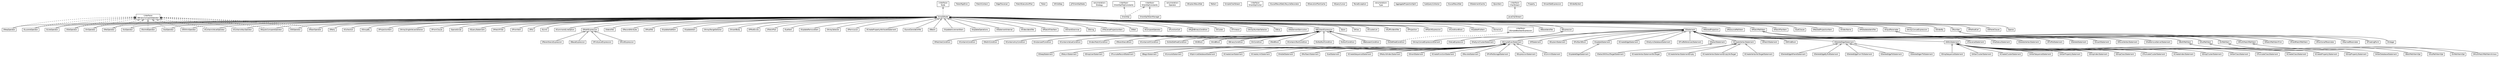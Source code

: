 #!/usr/local/bin/dot
#
# Class diagram 
# Generated by UMLGraph version R5_6-24-gf6e263 (http://www.umlgraph.org/)
#

digraph G {
	edge [fontname="Helvetica",fontsize=10,labelfontname="Helvetica",labelfontsize=10];
	node [fontname="Helvetica",fontsize=10,shape=plaintext];
	nodesep=0.25;
	ranksep=0.5;
	// com.orientechnologies.orient.core.sql.parser.OCreateVertexStatementEmpty
	c187364 [label=<<table title="com.orientechnologies.orient.core.sql.parser.OCreateVertexStatementEmpty" border="0" cellborder="1" cellspacing="0" cellpadding="2" port="p" href="./OCreateVertexStatementEmpty.html">
		<tr><td><table border="0" cellspacing="0" cellpadding="1">
<tr><td align="center" balign="center"> OCreateVertexStatementEmpty </td></tr>
		</table></td></tr>
		</table>>, URL="./OCreateVertexStatementEmpty.html", fontname="Helvetica", fontcolor="black", fontsize=10.0];
	// com.orientechnologies.orient.core.sql.parser.OFirstLevelExpression
	c187365 [label=<<table title="com.orientechnologies.orient.core.sql.parser.OFirstLevelExpression" border="0" cellborder="1" cellspacing="0" cellpadding="2" port="p" href="./OFirstLevelExpression.html">
		<tr><td><table border="0" cellspacing="0" cellpadding="1">
<tr><td align="center" balign="center"> OFirstLevelExpression </td></tr>
		</table></td></tr>
		</table>>, URL="./OFirstLevelExpression.html", fontname="Helvetica", fontcolor="black", fontsize=10.0];
	// com.orientechnologies.orient.core.sql.parser.TokenMgrError
	c187366 [label=<<table title="com.orientechnologies.orient.core.sql.parser.TokenMgrError" border="0" cellborder="1" cellspacing="0" cellpadding="2" port="p" href="./TokenMgrError.html">
		<tr><td><table border="0" cellspacing="0" cellpadding="1">
<tr><td align="center" balign="center"> TokenMgrError </td></tr>
		</table></td></tr>
		</table>>, URL="./TokenMgrError.html", fontname="Helvetica", fontcolor="black", fontsize=10.0];
	// com.orientechnologies.orient.core.sql.parser.ODeleteEdgeVToStatement
	c187367 [label=<<table title="com.orientechnologies.orient.core.sql.parser.ODeleteEdgeVToStatement" border="0" cellborder="1" cellspacing="0" cellpadding="2" port="p" href="./ODeleteEdgeVToStatement.html">
		<tr><td><table border="0" cellspacing="0" cellpadding="1">
<tr><td align="center" balign="center"> ODeleteEdgeVToStatement </td></tr>
		</table></td></tr>
		</table>>, URL="./ODeleteEdgeVToStatement.html", fontname="Helvetica", fontcolor="black", fontsize=10.0];
	// com.orientechnologies.orient.core.sql.parser.OMatchPathItem
	c187368 [label=<<table title="com.orientechnologies.orient.core.sql.parser.OMatchPathItem" border="0" cellborder="1" cellspacing="0" cellpadding="2" port="p" href="./OMatchPathItem.html">
		<tr><td><table border="0" cellspacing="0" cellpadding="1">
<tr><td align="center" balign="center"> OMatchPathItem </td></tr>
		</table></td></tr>
		</table>>, URL="./OMatchPathItem.html", fontname="Helvetica", fontcolor="black", fontsize=10.0];
	// com.orientechnologies.orient.core.sql.parser.OEqualsCompareOperator
	c187369 [label=<<table title="com.orientechnologies.orient.core.sql.parser.OEqualsCompareOperator" border="0" cellborder="1" cellspacing="0" cellpadding="2" port="p" href="./OEqualsCompareOperator.html">
		<tr><td><table border="0" cellspacing="0" cellpadding="1">
<tr><td align="center" balign="center"> OEqualsCompareOperator </td></tr>
		</table></td></tr>
		</table>>, URL="./OEqualsCompareOperator.html", fontname="Helvetica", fontcolor="black", fontsize=10.0];
	// com.orientechnologies.orient.core.sql.parser.Node
	c187370 [label=<<table title="com.orientechnologies.orient.core.sql.parser.Node" border="0" cellborder="1" cellspacing="0" cellpadding="2" port="p" href="./Node.html">
		<tr><td><table border="0" cellspacing="0" cellpadding="1">
<tr><td align="center" balign="center"> &#171;interface&#187; </td></tr>
<tr><td align="center" balign="center"> Node </td></tr>
		</table></td></tr>
		</table>>, URL="./Node.html", fontname="Helvetica", fontcolor="black", fontsize=10.0];
	// com.orientechnologies.orient.core.sql.parser.OCreatePropertyStatement
	c187371 [label=<<table title="com.orientechnologies.orient.core.sql.parser.OCreatePropertyStatement" border="0" cellborder="1" cellspacing="0" cellpadding="2" port="p" href="./OCreatePropertyStatement.html">
		<tr><td><table border="0" cellspacing="0" cellpadding="1">
<tr><td align="center" balign="center"> OCreatePropertyStatement </td></tr>
		</table></td></tr>
		</table>>, URL="./OCreatePropertyStatement.html", fontname="Helvetica", fontcolor="black", fontsize=10.0];
	// com.orientechnologies.orient.core.sql.parser.OInCondition
	c187372 [label=<<table title="com.orientechnologies.orient.core.sql.parser.OInCondition" border="0" cellborder="1" cellspacing="0" cellpadding="2" port="p" href="./OInCondition.html">
		<tr><td><table border="0" cellspacing="0" cellpadding="1">
<tr><td align="center" balign="center"> OInCondition </td></tr>
		</table></td></tr>
		</table>>, URL="./OInCondition.html", fontname="Helvetica", fontcolor="black", fontsize=10.0];
	// com.orientechnologies.orient.core.sql.parser.ONotBlock
	c187373 [label=<<table title="com.orientechnologies.orient.core.sql.parser.ONotBlock" border="0" cellborder="1" cellspacing="0" cellpadding="2" port="p" href="./ONotBlock.html">
		<tr><td><table border="0" cellspacing="0" cellpadding="1">
<tr><td align="center" balign="center"> ONotBlock </td></tr>
		</table></td></tr>
		</table>>, URL="./ONotBlock.html", fontname="Helvetica", fontcolor="black", fontsize=10.0];
	// com.orientechnologies.orient.core.sql.parser.OMatchStatement
	c187374 [label=<<table title="com.orientechnologies.orient.core.sql.parser.OMatchStatement" border="0" cellborder="1" cellspacing="0" cellpadding="2" port="p" href="./OMatchStatement.html">
		<tr><td><table border="0" cellspacing="0" cellpadding="1">
<tr><td align="center" balign="center"> OMatchStatement </td></tr>
		</table></td></tr>
		</table>>, URL="./OMatchStatement.html", fontname="Helvetica", fontcolor="black", fontsize=10.0];
	// com.orientechnologies.orient.core.sql.parser.OMatchStatement.MatchContext
	c187375 [label=<<table title="com.orientechnologies.orient.core.sql.parser.OMatchStatement.MatchContext" border="0" cellborder="1" cellspacing="0" cellpadding="2" port="p" href="./OMatchStatement.MatchContext.html">
		<tr><td><table border="0" cellspacing="0" cellpadding="1">
<tr><td align="center" balign="center"> MatchContext </td></tr>
		</table></td></tr>
		</table>>, URL="./OMatchStatement.MatchContext.html", fontname="Helvetica", fontcolor="black", fontsize=10.0];
	// com.orientechnologies.orient.core.sql.parser.OMatchStatement.EdgeTraversal
	c187376 [label=<<table title="com.orientechnologies.orient.core.sql.parser.OMatchStatement.EdgeTraversal" border="0" cellborder="1" cellspacing="0" cellpadding="2" port="p" href="./OMatchStatement.EdgeTraversal.html">
		<tr><td><table border="0" cellspacing="0" cellpadding="1">
<tr><td align="center" balign="center"> EdgeTraversal </td></tr>
		</table></td></tr>
		</table>>, URL="./OMatchStatement.EdgeTraversal.html", fontname="Helvetica", fontcolor="black", fontsize=10.0];
	// com.orientechnologies.orient.core.sql.parser.OMatchStatement.MatchExecutionPlan
	c187377 [label=<<table title="com.orientechnologies.orient.core.sql.parser.OMatchStatement.MatchExecutionPlan" border="0" cellborder="1" cellspacing="0" cellpadding="2" port="p" href="./OMatchStatement.MatchExecutionPlan.html">
		<tr><td><table border="0" cellspacing="0" cellpadding="1">
<tr><td align="center" balign="center"> MatchExecutionPlan </td></tr>
		</table></td></tr>
		</table>>, URL="./OMatchStatement.MatchExecutionPlan.html", fontname="Helvetica", fontcolor="black", fontsize=10.0];
	// com.orientechnologies.orient.core.sql.parser.ODeleteEdgeWhereStatement
	c187378 [label=<<table title="com.orientechnologies.orient.core.sql.parser.ODeleteEdgeWhereStatement" border="0" cellborder="1" cellspacing="0" cellpadding="2" port="p" href="./ODeleteEdgeWhereStatement.html">
		<tr><td><table border="0" cellspacing="0" cellpadding="1">
<tr><td align="center" balign="center"> ODeleteEdgeWhereStatement </td></tr>
		</table></td></tr>
		</table>>, URL="./ODeleteEdgeWhereStatement.html", fontname="Helvetica", fontcolor="black", fontsize=10.0];
	// com.orientechnologies.orient.core.sql.parser.OContainsTextCondition
	c187379 [label=<<table title="com.orientechnologies.orient.core.sql.parser.OContainsTextCondition" border="0" cellborder="1" cellspacing="0" cellpadding="2" port="p" href="./OContainsTextCondition.html">
		<tr><td><table border="0" cellspacing="0" cellpadding="1">
<tr><td align="center" balign="center"> OContainsTextCondition </td></tr>
		</table></td></tr>
		</table>>, URL="./OContainsTextCondition.html", fontname="Helvetica", fontcolor="black", fontsize=10.0];
	// com.orientechnologies.orient.core.sql.parser.ONestedProjection
	c187380 [label=<<table title="com.orientechnologies.orient.core.sql.parser.ONestedProjection" border="0" cellborder="1" cellspacing="0" cellpadding="2" port="p" href="./ONestedProjection.html">
		<tr><td><table border="0" cellspacing="0" cellpadding="1">
<tr><td align="center" balign="center"> ONestedProjection </td></tr>
		</table></td></tr>
		</table>>, URL="./ONestedProjection.html", fontname="Helvetica", fontcolor="black", fontsize=10.0];
	// com.orientechnologies.orient.core.sql.parser.OResourcePathItem
	c187381 [label=<<table title="com.orientechnologies.orient.core.sql.parser.OResourcePathItem" border="0" cellborder="1" cellspacing="0" cellpadding="2" port="p" href="./OResourcePathItem.html">
		<tr><td><table border="0" cellspacing="0" cellpadding="1">
<tr><td align="center" balign="center"> OResourcePathItem </td></tr>
		</table></td></tr>
		</table>>, URL="./OResourcePathItem.html", fontname="Helvetica", fontcolor="black", fontsize=10.0];
	// com.orientechnologies.orient.core.sql.parser.OBinaryCompareOperator
	c187382 [label=<<table title="com.orientechnologies.orient.core.sql.parser.OBinaryCompareOperator" border="0" cellborder="1" cellspacing="0" cellpadding="2" port="p" href="./OBinaryCompareOperator.html">
		<tr><td><table border="0" cellspacing="0" cellpadding="1">
<tr><td align="center" balign="center"> &#171;interface&#187; </td></tr>
<tr><td align="center" balign="center"> OBinaryCompareOperator </td></tr>
		</table></td></tr>
		</table>>, URL="./OBinaryCompareOperator.html", fontname="Helvetica", fontcolor="black", fontsize=10.0];
	// com.orientechnologies.orient.core.sql.parser.OIsNotNullCondition
	c187383 [label=<<table title="com.orientechnologies.orient.core.sql.parser.OIsNotNullCondition" border="0" cellborder="1" cellspacing="0" cellpadding="2" port="p" href="./OIsNotNullCondition.html">
		<tr><td><table border="0" cellspacing="0" cellpadding="1">
<tr><td align="center" balign="center"> OIsNotNullCondition </td></tr>
		</table></td></tr>
		</table>>, URL="./OIsNotNullCondition.html", fontname="Helvetica", fontcolor="black", fontsize=10.0];
	// com.orientechnologies.orient.core.sql.parser.OBothPathItemOpt
	c187384 [label=<<table title="com.orientechnologies.orient.core.sql.parser.OBothPathItemOpt" border="0" cellborder="1" cellspacing="0" cellpadding="2" port="p" href="./OBothPathItemOpt.html">
		<tr><td><table border="0" cellspacing="0" cellpadding="1">
<tr><td align="center" balign="center"> OBothPathItemOpt </td></tr>
		</table></td></tr>
		</table>>, URL="./OBothPathItemOpt.html", fontname="Helvetica", fontcolor="black", fontsize=10.0];
	// com.orientechnologies.orient.core.sql.parser.OFetchPlanItem
	c187385 [label=<<table title="com.orientechnologies.orient.core.sql.parser.OFetchPlanItem" border="0" cellborder="1" cellspacing="0" cellpadding="2" port="p" href="./OFetchPlanItem.html">
		<tr><td><table border="0" cellspacing="0" cellpadding="1">
<tr><td align="center" balign="center"> OFetchPlanItem </td></tr>
		</table></td></tr>
		</table>>, URL="./OFetchPlanItem.html", fontname="Helvetica", fontcolor="black", fontsize=10.0];
	// com.orientechnologies.orient.core.sql.parser.OGrantStatement
	c187386 [label=<<table title="com.orientechnologies.orient.core.sql.parser.OGrantStatement" border="0" cellborder="1" cellspacing="0" cellpadding="2" port="p" href="./OGrantStatement.html">
		<tr><td><table border="0" cellspacing="0" cellpadding="1">
<tr><td align="center" balign="center"> OGrantStatement </td></tr>
		</table></td></tr>
		</table>>, URL="./OGrantStatement.html", fontname="Helvetica", fontcolor="black", fontsize=10.0];
	// com.orientechnologies.orient.core.sql.parser.OCreateFunctionStatement
	c187387 [label=<<table title="com.orientechnologies.orient.core.sql.parser.OCreateFunctionStatement" border="0" cellborder="1" cellspacing="0" cellpadding="2" port="p" href="./OCreateFunctionStatement.html">
		<tr><td><table border="0" cellspacing="0" cellpadding="1">
<tr><td align="center" balign="center"> OCreateFunctionStatement </td></tr>
		</table></td></tr>
		</table>>, URL="./OCreateFunctionStatement.html", fontname="Helvetica", fontcolor="black", fontsize=10.0];
	// com.orientechnologies.orient.core.sql.parser.OLetClause
	c187388 [label=<<table title="com.orientechnologies.orient.core.sql.parser.OLetClause" border="0" cellborder="1" cellspacing="0" cellpadding="2" port="p" href="./OLetClause.html">
		<tr><td><table border="0" cellspacing="0" cellpadding="1">
<tr><td align="center" balign="center"> OLetClause </td></tr>
		</table></td></tr>
		</table>>, URL="./OLetClause.html", fontname="Helvetica", fontcolor="black", fontsize=10.0];
	// com.orientechnologies.orient.core.sql.parser.ONestedProjectionItem
	c187389 [label=<<table title="com.orientechnologies.orient.core.sql.parser.ONestedProjectionItem" border="0" cellborder="1" cellspacing="0" cellpadding="2" port="p" href="./ONestedProjectionItem.html">
		<tr><td><table border="0" cellspacing="0" cellpadding="1">
<tr><td align="center" balign="center"> ONestedProjectionItem </td></tr>
		</table></td></tr>
		</table>>, URL="./ONestedProjectionItem.html", fontname="Helvetica", fontcolor="black", fontsize=10.0];
	// com.orientechnologies.orient.core.sql.parser.OOutPathItem
	c187390 [label=<<table title="com.orientechnologies.orient.core.sql.parser.OOutPathItem" border="0" cellborder="1" cellspacing="0" cellpadding="2" port="p" href="./OOutPathItem.html">
		<tr><td><table border="0" cellspacing="0" cellpadding="1">
<tr><td align="center" balign="center"> OOutPathItem </td></tr>
		</table></td></tr>
		</table>>, URL="./OOutPathItem.html", fontname="Helvetica", fontcolor="black", fontsize=10.0];
	// com.orientechnologies.orient.core.sql.parser.OIsNullCondition
	c187391 [label=<<table title="com.orientechnologies.orient.core.sql.parser.OIsNullCondition" border="0" cellborder="1" cellspacing="0" cellpadding="2" port="p" href="./OIsNullCondition.html">
		<tr><td><table border="0" cellspacing="0" cellpadding="1">
<tr><td align="center" balign="center"> OIsNullCondition </td></tr>
		</table></td></tr>
		</table>>, URL="./OIsNullCondition.html", fontname="Helvetica", fontcolor="black", fontsize=10.0];
	// com.orientechnologies.orient.core.sql.parser.OIndexName
	c187392 [label=<<table title="com.orientechnologies.orient.core.sql.parser.OIndexName" border="0" cellborder="1" cellspacing="0" cellpadding="2" port="p" href="./OIndexName.html">
		<tr><td><table border="0" cellspacing="0" cellpadding="1">
<tr><td align="center" balign="center"> OIndexName </td></tr>
		</table></td></tr>
		</table>>, URL="./OIndexName.html", fontname="Helvetica", fontcolor="black", fontsize=10.0];
	// com.orientechnologies.orient.core.sql.parser.OMetadataIdentifier
	c187393 [label=<<table title="com.orientechnologies.orient.core.sql.parser.OMetadataIdentifier" border="0" cellborder="1" cellspacing="0" cellpadding="2" port="p" href="./OMetadataIdentifier.html">
		<tr><td><table border="0" cellspacing="0" cellpadding="1">
<tr><td align="center" balign="center"> OMetadataIdentifier </td></tr>
		</table></td></tr>
		</table>>, URL="./OMetadataIdentifier.html", fontname="Helvetica", fontcolor="black", fontsize=10.0];
	// com.orientechnologies.orient.core.sql.parser.OInPathItem
	c187394 [label=<<table title="com.orientechnologies.orient.core.sql.parser.OInPathItem" border="0" cellborder="1" cellspacing="0" cellpadding="2" port="p" href="./OInPathItem.html">
		<tr><td><table border="0" cellspacing="0" cellpadding="1">
<tr><td align="center" balign="center"> OInPathItem </td></tr>
		</table></td></tr>
		</table>>, URL="./OInPathItem.html", fontname="Helvetica", fontcolor="black", fontsize=10.0];
	// com.orientechnologies.orient.core.sql.parser.Token
	c187395 [label=<<table title="com.orientechnologies.orient.core.sql.parser.Token" border="0" cellborder="1" cellspacing="0" cellpadding="2" port="p" href="./Token.html">
		<tr><td><table border="0" cellspacing="0" cellpadding="1">
<tr><td align="center" balign="center"> Token </td></tr>
		</table></td></tr>
		</table>>, URL="./Token.html", fontname="Helvetica", fontcolor="black", fontsize=10.0];
	// com.orientechnologies.orient.core.sql.parser.ORevokeStatement
	c187396 [label=<<table title="com.orientechnologies.orient.core.sql.parser.ORevokeStatement" border="0" cellborder="1" cellspacing="0" cellpadding="2" port="p" href="./ORevokeStatement.html">
		<tr><td><table border="0" cellspacing="0" cellpadding="1">
<tr><td align="center" balign="center"> ORevokeStatement </td></tr>
		</table></td></tr>
		</table>>, URL="./ORevokeStatement.html", fontname="Helvetica", fontcolor="black", fontsize=10.0];
	// com.orientechnologies.orient.core.sql.parser.OInputParameter
	c187397 [label=<<table title="com.orientechnologies.orient.core.sql.parser.OInputParameter" border="0" cellborder="1" cellspacing="0" cellpadding="2" port="p" href="./OInputParameter.html">
		<tr><td><table border="0" cellspacing="0" cellpadding="1">
<tr><td align="center" balign="center"> OInputParameter </td></tr>
		</table></td></tr>
		</table>>, URL="./OInputParameter.html", fontname="Helvetica", fontcolor="black", fontsize=10.0];
	// com.orientechnologies.orient.core.sql.parser.OArrayConcatExpression
	c187398 [label=<<table title="com.orientechnologies.orient.core.sql.parser.OArrayConcatExpression" border="0" cellborder="1" cellspacing="0" cellpadding="2" port="p" href="./OArrayConcatExpression.html">
		<tr><td><table border="0" cellspacing="0" cellpadding="1">
<tr><td align="center" balign="center"> OArrayConcatExpression </td></tr>
		</table></td></tr>
		</table>>, URL="./OArrayConcatExpression.html", fontname="Helvetica", fontcolor="black", fontsize=10.0];
	// com.orientechnologies.orient.core.sql.parser.OOrderBy
	c187399 [label=<<table title="com.orientechnologies.orient.core.sql.parser.OOrderBy" border="0" cellborder="1" cellspacing="0" cellpadding="2" port="p" href="./OOrderBy.html">
		<tr><td><table border="0" cellspacing="0" cellpadding="1">
<tr><td align="center" balign="center"> OOrderBy </td></tr>
		</table></td></tr>
		</table>>, URL="./OOrderBy.html", fontname="Helvetica", fontcolor="black", fontsize=10.0];
	// com.orientechnologies.orient.core.sql.parser.OGtOperator
	c187400 [label=<<table title="com.orientechnologies.orient.core.sql.parser.OGtOperator" border="0" cellborder="1" cellspacing="0" cellpadding="2" port="p" href="./OGtOperator.html">
		<tr><td><table border="0" cellspacing="0" cellpadding="1">
<tr><td align="center" balign="center"> OGtOperator </td></tr>
		</table></td></tr>
		</table>>, URL="./OGtOperator.html", fontname="Helvetica", fontcolor="black", fontsize=10.0];
	// com.orientechnologies.orient.core.sql.parser.OWhileBlock
	c187401 [label=<<table title="com.orientechnologies.orient.core.sql.parser.OWhileBlock" border="0" cellborder="1" cellspacing="0" cellpadding="2" port="p" href="./OWhileBlock.html">
		<tr><td><table border="0" cellspacing="0" cellpadding="1">
<tr><td align="center" balign="center"> OWhileBlock </td></tr>
		</table></td></tr>
		</table>>, URL="./OWhileBlock.html", fontname="Helvetica", fontcolor="black", fontsize=10.0];
	// com.orientechnologies.orient.core.sql.parser.ONumber
	c187402 [label=<<table title="com.orientechnologies.orient.core.sql.parser.ONumber" border="0" cellborder="1" cellspacing="0" cellpadding="2" port="p" href="./ONumber.html">
		<tr><td><table border="0" cellspacing="0" cellpadding="1">
<tr><td align="center" balign="center"> ONumber </td></tr>
		</table></td></tr>
		</table>>, URL="./ONumber.html", fontname="Helvetica", fontcolor="black", fontsize=10.0];
	// com.orientechnologies.orient.core.sql.parser.WhileStep
	c187403 [label=<<table title="com.orientechnologies.orient.core.sql.parser.WhileStep" border="0" cellborder="1" cellspacing="0" cellpadding="2" port="p" href="./WhileStep.html">
		<tr><td><table border="0" cellspacing="0" cellpadding="1">
<tr><td align="center" balign="center"> WhileStep </td></tr>
		</table></td></tr>
		</table>>, URL="./WhileStep.html", fontname="Helvetica", fontcolor="black", fontsize=10.0];
	// com.orientechnologies.orient.core.sql.parser.OMethodCall
	c187404 [label=<<table title="com.orientechnologies.orient.core.sql.parser.OMethodCall" border="0" cellborder="1" cellspacing="0" cellpadding="2" port="p" href="./OMethodCall.html">
		<tr><td><table border="0" cellspacing="0" cellpadding="1">
<tr><td align="center" balign="center"> OMethodCall </td></tr>
		</table></td></tr>
		</table>>, URL="./OMethodCall.html", fontname="Helvetica", fontcolor="black", fontsize=10.0];
	// com.orientechnologies.orient.core.sql.parser.OBetweenCondition
	c187405 [label=<<table title="com.orientechnologies.orient.core.sql.parser.OBetweenCondition" border="0" cellborder="1" cellspacing="0" cellpadding="2" port="p" href="./OBetweenCondition.html">
		<tr><td><table border="0" cellspacing="0" cellpadding="1">
<tr><td align="center" balign="center"> OBetweenCondition </td></tr>
		</table></td></tr>
		</table>>, URL="./OBetweenCondition.html", fontname="Helvetica", fontcolor="black", fontsize=10.0];
	// com.orientechnologies.orient.core.sql.parser.ONearOperator
	c187406 [label=<<table title="com.orientechnologies.orient.core.sql.parser.ONearOperator" border="0" cellborder="1" cellspacing="0" cellpadding="2" port="p" href="./ONearOperator.html">
		<tr><td><table border="0" cellspacing="0" cellpadding="1">
<tr><td align="center" balign="center"> ONearOperator </td></tr>
		</table></td></tr>
		</table>>, URL="./ONearOperator.html", fontname="Helvetica", fontcolor="black", fontsize=10.0];
	// com.orientechnologies.orient.core.sql.parser.OProfileStorageStatement
	c187407 [label=<<table title="com.orientechnologies.orient.core.sql.parser.OProfileStorageStatement" border="0" cellborder="1" cellspacing="0" cellpadding="2" port="p" href="./OProfileStorageStatement.html">
		<tr><td><table border="0" cellspacing="0" cellpadding="1">
<tr><td align="center" balign="center"> OProfileStorageStatement </td></tr>
		</table></td></tr>
		</table>>, URL="./OProfileStorageStatement.html", fontname="Helvetica", fontcolor="black", fontsize=10.0];
	// com.orientechnologies.orient.core.sql.parser.OWhereClause
	c187408 [label=<<table title="com.orientechnologies.orient.core.sql.parser.OWhereClause" border="0" cellborder="1" cellspacing="0" cellpadding="2" port="p" href="./OWhereClause.html">
		<tr><td><table border="0" cellspacing="0" cellpadding="1">
<tr><td align="center" balign="center"> OWhereClause </td></tr>
		</table></td></tr>
		</table>>, URL="./OWhereClause.html", fontname="Helvetica", fontcolor="black", fontsize=10.0];
	// com.orientechnologies.orient.core.sql.parser.JJTOrientSqlState
	c187409 [label=<<table title="com.orientechnologies.orient.core.sql.parser.JJTOrientSqlState" border="0" cellborder="1" cellspacing="0" cellpadding="2" port="p" href="./JJTOrientSqlState.html">
		<tr><td><table border="0" cellspacing="0" cellpadding="1">
<tr><td align="center" balign="center"> JJTOrientSqlState </td></tr>
		</table></td></tr>
		</table>>, URL="./JJTOrientSqlState.html", fontname="Helvetica", fontcolor="black", fontsize=10.0];
	// com.orientechnologies.orient.core.sql.parser.OExpressionStatement
	c187410 [label=<<table title="com.orientechnologies.orient.core.sql.parser.OExpressionStatement" border="0" cellborder="1" cellspacing="0" cellpadding="2" port="p" href="./OExpressionStatement.html">
		<tr><td><table border="0" cellspacing="0" cellpadding="1">
<tr><td align="center" balign="center"> OExpressionStatement </td></tr>
		</table></td></tr>
		</table>>, URL="./OExpressionStatement.html", fontname="Helvetica", fontcolor="black", fontsize=10.0];
	// com.orientechnologies.orient.core.sql.parser.OMatchesCondition
	c187411 [label=<<table title="com.orientechnologies.orient.core.sql.parser.OMatchesCondition" border="0" cellborder="1" cellspacing="0" cellpadding="2" port="p" href="./OMatchesCondition.html">
		<tr><td><table border="0" cellspacing="0" cellpadding="1">
<tr><td align="center" balign="center"> OMatchesCondition </td></tr>
		</table></td></tr>
		</table>>, URL="./OMatchesCondition.html", fontname="Helvetica", fontcolor="black", fontsize=10.0];
	// com.orientechnologies.orient.core.sql.parser.Oparse
	c187412 [label=<<table title="com.orientechnologies.orient.core.sql.parser.Oparse" border="0" cellborder="1" cellspacing="0" cellpadding="2" port="p" href="./Oparse.html">
		<tr><td><table border="0" cellspacing="0" cellpadding="1">
<tr><td align="center" balign="center"> Oparse </td></tr>
		</table></td></tr>
		</table>>, URL="./Oparse.html", fontname="Helvetica", fontcolor="black", fontsize=10.0];
	// com.orientechnologies.orient.core.sql.parser.ORetry
	c187413 [label=<<table title="com.orientechnologies.orient.core.sql.parser.ORetry" border="0" cellborder="1" cellspacing="0" cellpadding="2" port="p" href="./ORetry.html">
		<tr><td><table border="0" cellspacing="0" cellpadding="1">
<tr><td align="center" balign="center"> ORetry </td></tr>
		</table></td></tr>
		</table>>, URL="./ORetry.html", fontname="Helvetica", fontcolor="black", fontsize=10.0];
	// com.orientechnologies.orient.core.sql.parser.ODropPropertyStatement
	c187414 [label=<<table title="com.orientechnologies.orient.core.sql.parser.ODropPropertyStatement" border="0" cellborder="1" cellspacing="0" cellpadding="2" port="p" href="./ODropPropertyStatement.html">
		<tr><td><table border="0" cellspacing="0" cellpadding="1">
<tr><td align="center" balign="center"> ODropPropertyStatement </td></tr>
		</table></td></tr>
		</table>>, URL="./ODropPropertyStatement.html", fontname="Helvetica", fontcolor="black", fontsize=10.0];
	// com.orientechnologies.orient.core.sql.parser.OIsDefinedCondition
	c187415 [label=<<table title="com.orientechnologies.orient.core.sql.parser.OIsDefinedCondition" border="0" cellborder="1" cellspacing="0" cellpadding="2" port="p" href="./OIsDefinedCondition.html">
		<tr><td><table border="0" cellspacing="0" cellpadding="1">
<tr><td align="center" balign="center"> OIsDefinedCondition </td></tr>
		</table></td></tr>
		</table>>, URL="./OIsDefinedCondition.html", fontname="Helvetica", fontcolor="black", fontsize=10.0];
	// com.orientechnologies.orient.core.sql.parser.ONeqOperator
	c187416 [label=<<table title="com.orientechnologies.orient.core.sql.parser.ONeqOperator" border="0" cellborder="1" cellspacing="0" cellpadding="2" port="p" href="./ONeqOperator.html">
		<tr><td><table border="0" cellspacing="0" cellpadding="1">
<tr><td align="center" balign="center"> ONeqOperator </td></tr>
		</table></td></tr>
		</table>>, URL="./ONeqOperator.html", fontname="Helvetica", fontcolor="black", fontsize=10.0];
	// com.orientechnologies.orient.core.sql.parser.ODeleteEdgeStatement
	c187417 [label=<<table title="com.orientechnologies.orient.core.sql.parser.ODeleteEdgeStatement" border="0" cellborder="1" cellspacing="0" cellpadding="2" port="p" href="./ODeleteEdgeStatement.html">
		<tr><td><table border="0" cellspacing="0" cellpadding="1">
<tr><td align="center" balign="center"> ODeleteEdgeStatement </td></tr>
		</table></td></tr>
		</table>>, URL="./ODeleteEdgeStatement.html", fontname="Helvetica", fontcolor="black", fontsize=10.0];
	// com.orientechnologies.orient.core.sql.parser.OMultiMatchPathItemArrows
	c187418 [label=<<table title="com.orientechnologies.orient.core.sql.parser.OMultiMatchPathItemArrows" border="0" cellborder="1" cellspacing="0" cellpadding="2" port="p" href="./OMultiMatchPathItemArrows.html">
		<tr><td><table border="0" cellspacing="0" cellpadding="1">
<tr><td align="center" balign="center"> OMultiMatchPathItemArrows </td></tr>
		</table></td></tr>
		</table>>, URL="./OMultiMatchPathItemArrows.html", fontname="Helvetica", fontcolor="black", fontsize=10.0];
	// com.orientechnologies.orient.core.sql.parser.OMultExpression
	c187419 [label=<<table title="com.orientechnologies.orient.core.sql.parser.OMultExpression" border="0" cellborder="1" cellspacing="0" cellpadding="2" port="p" href="./OMultExpression.html">
		<tr><td><table border="0" cellspacing="0" cellpadding="1">
<tr><td align="center" balign="center"> OMultExpression </td></tr>
		</table></td></tr>
		</table>>, URL="./OMultExpression.html", fontname="Helvetica", fontcolor="black", fontsize=10.0];
	// com.orientechnologies.orient.core.sql.parser.OArrayConcatExpressionElement
	c187420 [label=<<table title="com.orientechnologies.orient.core.sql.parser.OArrayConcatExpressionElement" border="0" cellborder="1" cellspacing="0" cellpadding="2" port="p" href="./OArrayConcatExpressionElement.html">
		<tr><td><table border="0" cellspacing="0" cellpadding="1">
<tr><td align="center" balign="center"> OArrayConcatExpressionElement </td></tr>
		</table></td></tr>
		</table>>, URL="./OArrayConcatExpressionElement.html", fontname="Helvetica", fontcolor="black", fontsize=10.0];
	// com.orientechnologies.orient.core.sql.parser.OValueExpression
	c187421 [label=<<table title="com.orientechnologies.orient.core.sql.parser.OValueExpression" border="0" cellborder="1" cellspacing="0" cellpadding="2" port="p" href="./OValueExpression.html">
		<tr><td><table border="0" cellspacing="0" cellpadding="1">
<tr><td align="center" balign="center"> OValueExpression </td></tr>
		</table></td></tr>
		</table>>, URL="./OValueExpression.html", fontname="Helvetica", fontcolor="black", fontsize=10.0];
	// com.orientechnologies.orient.core.sql.parser.OCollection
	c187422 [label=<<table title="com.orientechnologies.orient.core.sql.parser.OCollection" border="0" cellborder="1" cellspacing="0" cellpadding="2" port="p" href="./OCollection.html">
		<tr><td><table border="0" cellspacing="0" cellpadding="1">
<tr><td align="center" balign="center"> OCollection </td></tr>
		</table></td></tr>
		</table>>, URL="./OCollection.html", fontname="Helvetica", fontcolor="black", fontsize=10.0];
	// com.orientechnologies.orient.core.sql.parser.OGroupBy
	c187423 [label=<<table title="com.orientechnologies.orient.core.sql.parser.OGroupBy" border="0" cellborder="1" cellspacing="0" cellpadding="2" port="p" href="./OGroupBy.html">
		<tr><td><table border="0" cellspacing="0" cellpadding="1">
<tr><td align="center" balign="center"> OGroupBy </td></tr>
		</table></td></tr>
		</table>>, URL="./OGroupBy.html", fontname="Helvetica", fontcolor="black", fontsize=10.0];
	// com.orientechnologies.orient.core.sql.parser.OProjectionItem
	c187424 [label=<<table title="com.orientechnologies.orient.core.sql.parser.OProjectionItem" border="0" cellborder="1" cellspacing="0" cellpadding="2" port="p" href="./OProjectionItem.html">
		<tr><td><table border="0" cellspacing="0" cellpadding="1">
<tr><td align="center" balign="center"> OProjectionItem </td></tr>
		</table></td></tr>
		</table>>, URL="./OProjectionItem.html", fontname="Helvetica", fontcolor="black", fontsize=10.0];
	// com.orientechnologies.orient.core.sql.parser.OStatement
	c187425 [label=<<table title="com.orientechnologies.orient.core.sql.parser.OStatement" border="0" cellborder="1" cellspacing="0" cellpadding="2" port="p" href="./OStatement.html">
		<tr><td><table border="0" cellspacing="0" cellpadding="1">
<tr><td align="center" balign="center"> OStatement </td></tr>
		</table></td></tr>
		</table>>, URL="./OStatement.html", fontname="Helvetica", fontcolor="black", fontsize=10.0];
	// com.orientechnologies.orient.core.sql.parser.ODDLStatement
	c187426 [label=<<table title="com.orientechnologies.orient.core.sql.parser.ODDLStatement" border="0" cellborder="1" cellspacing="0" cellpadding="2" port="p" href="./ODDLStatement.html">
		<tr><td><table border="0" cellspacing="0" cellpadding="1">
<tr><td align="center" balign="center"><font face="Helvetica-Oblique"> ODDLStatement </font></td></tr>
		</table></td></tr>
		</table>>, URL="./ODDLStatement.html", fontname="Helvetica", fontcolor="black", fontsize=10.0];
	// com.orientechnologies.orient.core.sql.parser.OAlterDatabaseStatement
	c187427 [label=<<table title="com.orientechnologies.orient.core.sql.parser.OAlterDatabaseStatement" border="0" cellborder="1" cellspacing="0" cellpadding="2" port="p" href="./OAlterDatabaseStatement.html">
		<tr><td><table border="0" cellspacing="0" cellpadding="1">
<tr><td align="center" balign="center"> OAlterDatabaseStatement </td></tr>
		</table></td></tr>
		</table>>, URL="./OAlterDatabaseStatement.html", fontname="Helvetica", fontcolor="black", fontsize=10.0];
	// com.orientechnologies.orient.core.sql.parser.ONamedParameter
	c187428 [label=<<table title="com.orientechnologies.orient.core.sql.parser.ONamedParameter" border="0" cellborder="1" cellspacing="0" cellpadding="2" port="p" href="./ONamedParameter.html">
		<tr><td><table border="0" cellspacing="0" cellpadding="1">
<tr><td align="center" balign="center"> ONamedParameter </td></tr>
		</table></td></tr>
		</table>>, URL="./ONamedParameter.html", fontname="Helvetica", fontcolor="black", fontsize=10.0];
	// com.orientechnologies.orient.core.sql.parser.OTraverseStatement
	c187429 [label=<<table title="com.orientechnologies.orient.core.sql.parser.OTraverseStatement" border="0" cellborder="1" cellspacing="0" cellpadding="2" port="p" href="./OTraverseStatement.html">
		<tr><td><table border="0" cellspacing="0" cellpadding="1">
<tr><td align="center" balign="center"> OTraverseStatement </td></tr>
		</table></td></tr>
		</table>>, URL="./OTraverseStatement.html", fontname="Helvetica", fontcolor="black", fontsize=10.0];
	// com.orientechnologies.orient.core.sql.parser.OTraverseStatement.Strategy
	c187430 [label=<<table title="com.orientechnologies.orient.core.sql.parser.OTraverseStatement.Strategy" border="0" cellborder="1" cellspacing="0" cellpadding="2" port="p" href="./OTraverseStatement.Strategy.html">
		<tr><td><table border="0" cellspacing="0" cellpadding="1">
<tr><td align="center" balign="center"> &#171;enumeration&#187; </td></tr>
<tr><td align="center" balign="center"> Strategy </td></tr>
		</table></td></tr>
		</table>>, URL="./OTraverseStatement.Strategy.html", fontname="Helvetica", fontcolor="black", fontsize=10.0];
	// com.orientechnologies.orient.core.sql.parser.OArraySingleValuesSelector
	c187431 [label=<<table title="com.orientechnologies.orient.core.sql.parser.OArraySingleValuesSelector" border="0" cellborder="1" cellspacing="0" cellpadding="2" port="p" href="./OArraySingleValuesSelector.html">
		<tr><td><table border="0" cellspacing="0" cellpadding="1">
<tr><td align="center" balign="center"> OArraySingleValuesSelector </td></tr>
		</table></td></tr>
		</table>>, URL="./OArraySingleValuesSelector.html", fontname="Helvetica", fontcolor="black", fontsize=10.0];
	// com.orientechnologies.orient.core.sql.parser.OFromClause
	c187432 [label=<<table title="com.orientechnologies.orient.core.sql.parser.OFromClause" border="0" cellborder="1" cellspacing="0" cellpadding="2" port="p" href="./OFromClause.html">
		<tr><td><table border="0" cellspacing="0" cellpadding="1">
<tr><td align="center" balign="center"> OFromClause </td></tr>
		</table></td></tr>
		</table>>, URL="./OFromClause.html", fontname="Helvetica", fontcolor="black", fontsize=10.0];
	// com.orientechnologies.orient.core.sql.parser.OLuceneOperator
	c187433 [label=<<table title="com.orientechnologies.orient.core.sql.parser.OLuceneOperator" border="0" cellborder="1" cellspacing="0" cellpadding="2" port="p" href="./OLuceneOperator.html">
		<tr><td><table border="0" cellspacing="0" cellpadding="1">
<tr><td align="center" balign="center"> OLuceneOperator </td></tr>
		</table></td></tr>
		</table>>, URL="./OLuceneOperator.html", fontname="Helvetica", fontcolor="black", fontsize=10.0];
	// com.orientechnologies.orient.core.sql.parser.OparseScript
	c187434 [label=<<table title="com.orientechnologies.orient.core.sql.parser.OparseScript" border="0" cellborder="1" cellspacing="0" cellpadding="2" port="p" href="./OparseScript.html">
		<tr><td><table border="0" cellspacing="0" cellpadding="1">
<tr><td align="center" balign="center"> OparseScript </td></tr>
		</table></td></tr>
		</table>>, URL="./OparseScript.html", fontname="Helvetica", fontcolor="black", fontsize=10.0];
	// com.orientechnologies.orient.core.sql.parser.OrientSql
	c187435 [label=<<table title="com.orientechnologies.orient.core.sql.parser.OrientSql" border="0" cellborder="1" cellspacing="0" cellpadding="2" port="p" href="./OrientSql.html">
		<tr><td><table border="0" cellspacing="0" cellpadding="1">
<tr><td align="center" balign="center"> OrientSql </td></tr>
		</table></td></tr>
		</table>>, URL="./OrientSql.html", fontname="Helvetica", fontcolor="black", fontsize=10.0];
	// com.orientechnologies.orient.core.sql.parser.OCommitStatement
	c187436 [label=<<table title="com.orientechnologies.orient.core.sql.parser.OCommitStatement" border="0" cellborder="1" cellspacing="0" cellpadding="2" port="p" href="./OCommitStatement.html">
		<tr><td><table border="0" cellspacing="0" cellpadding="1">
<tr><td align="center" balign="center"> OCommitStatement </td></tr>
		</table></td></tr>
		</table>>, URL="./OCommitStatement.html", fontname="Helvetica", fontcolor="black", fontsize=10.0];
	// com.orientechnologies.orient.core.sql.parser.OCreateVertexStatementEmptyNoTarget
	c187437 [label=<<table title="com.orientechnologies.orient.core.sql.parser.OCreateVertexStatementEmptyNoTarget" border="0" cellborder="1" cellspacing="0" cellpadding="2" port="p" href="./OCreateVertexStatementEmptyNoTarget.html">
		<tr><td><table border="0" cellspacing="0" cellpadding="1">
<tr><td align="center" balign="center"> OCreateVertexStatementEmptyNoTarget </td></tr>
		</table></td></tr>
		</table>>, URL="./OCreateVertexStatementEmptyNoTarget.html", fontname="Helvetica", fontcolor="black", fontsize=10.0];
	// com.orientechnologies.orient.core.sql.parser.OContainsCondition
	c187438 [label=<<table title="com.orientechnologies.orient.core.sql.parser.OContainsCondition" border="0" cellborder="1" cellspacing="0" cellpadding="2" port="p" href="./OContainsCondition.html">
		<tr><td><table border="0" cellspacing="0" cellpadding="1">
<tr><td align="center" balign="center"> OContainsCondition </td></tr>
		</table></td></tr>
		</table>>, URL="./OContainsCondition.html", fontname="Helvetica", fontcolor="black", fontsize=10.0];
	// com.orientechnologies.orient.core.sql.parser.ODropSequenceStatement
	c187439 [label=<<table title="com.orientechnologies.orient.core.sql.parser.ODropSequenceStatement" border="0" cellborder="1" cellspacing="0" cellpadding="2" port="p" href="./ODropSequenceStatement.html">
		<tr><td><table border="0" cellspacing="0" cellpadding="1">
<tr><td align="center" balign="center"> ODropSequenceStatement </td></tr>
		</table></td></tr>
		</table>>, URL="./ODropSequenceStatement.html", fontname="Helvetica", fontcolor="black", fontsize=10.0];
	// com.orientechnologies.orient.core.sql.parser.ONotInCondition
	c187440 [label=<<table title="com.orientechnologies.orient.core.sql.parser.ONotInCondition" border="0" cellborder="1" cellspacing="0" cellpadding="2" port="p" href="./ONotInCondition.html">
		<tr><td><table border="0" cellspacing="0" cellpadding="1">
<tr><td align="center" balign="center"> ONotInCondition </td></tr>
		</table></td></tr>
		</table>>, URL="./ONotInCondition.html", fontname="Helvetica", fontcolor="black", fontsize=10.0];
	// com.orientechnologies.orient.core.sql.parser.OHaStatusStatement
	c187441 [label=<<table title="com.orientechnologies.orient.core.sql.parser.OHaStatusStatement" border="0" cellborder="1" cellspacing="0" cellpadding="2" port="p" href="./OHaStatusStatement.html">
		<tr><td><table border="0" cellspacing="0" cellpadding="1">
<tr><td align="center" balign="center"> OHaStatusStatement </td></tr>
		</table></td></tr>
		</table>>, URL="./OHaStatusStatement.html", fontname="Helvetica", fontcolor="black", fontsize=10.0];
	// com.orientechnologies.orient.core.sql.parser.OQueryStatement
	c187442 [label=<<table title="com.orientechnologies.orient.core.sql.parser.OQueryStatement" border="0" cellborder="1" cellspacing="0" cellpadding="2" port="p" href="./OQueryStatement.html">
		<tr><td><table border="0" cellspacing="0" cellpadding="1">
<tr><td align="center" balign="center"> OQueryStatement </td></tr>
		</table></td></tr>
		</table>>, URL="./OQueryStatement.html", fontname="Helvetica", fontcolor="black", fontsize=10.0];
	// com.orientechnologies.orient.core.sql.parser.OMatchFilter
	c187443 [label=<<table title="com.orientechnologies.orient.core.sql.parser.OMatchFilter" border="0" cellborder="1" cellspacing="0" cellpadding="2" port="p" href="./OMatchFilter.html">
		<tr><td><table border="0" cellspacing="0" cellpadding="1">
<tr><td align="center" balign="center"> OMatchFilter </td></tr>
		</table></td></tr>
		</table>>, URL="./OMatchFilter.html", fontname="Helvetica", fontcolor="black", fontsize=10.0];
	// com.orientechnologies.orient.core.sql.parser.OFromItem
	c187444 [label=<<table title="com.orientechnologies.orient.core.sql.parser.OFromItem" border="0" cellborder="1" cellspacing="0" cellpadding="2" port="p" href="./OFromItem.html">
		<tr><td><table border="0" cellspacing="0" cellpadding="1">
<tr><td align="center" balign="center"> OFromItem </td></tr>
		</table></td></tr>
		</table>>, URL="./OFromItem.html", fontname="Helvetica", fontcolor="black", fontsize=10.0];
	// com.orientechnologies.orient.core.sql.parser.OLikeOperator
	c187445 [label=<<table title="com.orientechnologies.orient.core.sql.parser.OLikeOperator" border="0" cellborder="1" cellspacing="0" cellpadding="2" port="p" href="./OLikeOperator.html">
		<tr><td><table border="0" cellspacing="0" cellpadding="1">
<tr><td align="center" balign="center"> OLikeOperator </td></tr>
		</table></td></tr>
		</table>>, URL="./OLikeOperator.html", fontname="Helvetica", fontcolor="black", fontsize=10.0];
	// com.orientechnologies.orient.core.sql.parser.OSleepStatement
	c187446 [label=<<table title="com.orientechnologies.orient.core.sql.parser.OSleepStatement" border="0" cellborder="1" cellspacing="0" cellpadding="2" port="p" href="./OSleepStatement.html">
		<tr><td><table border="0" cellspacing="0" cellpadding="1">
<tr><td align="center" balign="center"> OSleepStatement </td></tr>
		</table></td></tr>
		</table>>, URL="./OSleepStatement.html", fontname="Helvetica", fontcolor="black", fontsize=10.0];
	// com.orientechnologies.orient.core.sql.parser.OCreateVertexNoTargetStatement
	c187447 [label=<<table title="com.orientechnologies.orient.core.sql.parser.OCreateVertexNoTargetStatement" border="0" cellborder="1" cellspacing="0" cellpadding="2" port="p" href="./OCreateVertexNoTargetStatement.html">
		<tr><td><table border="0" cellspacing="0" cellpadding="1">
<tr><td align="center" balign="center"> OCreateVertexNoTargetStatement </td></tr>
		</table></td></tr>
		</table>>, URL="./OCreateVertexNoTargetStatement.html", fontname="Helvetica", fontcolor="black", fontsize=10.0];
	// com.orientechnologies.orient.core.sql.parser.OPositionalParameter
	c187448 [label=<<table title="com.orientechnologies.orient.core.sql.parser.OPositionalParameter" border="0" cellborder="1" cellspacing="0" cellpadding="2" port="p" href="./OPositionalParameter.html">
		<tr><td><table border="0" cellspacing="0" cellpadding="1">
<tr><td align="center" balign="center"> OPositionalParameter </td></tr>
		</table></td></tr>
		</table>>, URL="./OPositionalParameter.html", fontname="Helvetica", fontcolor="black", fontsize=10.0];
	// com.orientechnologies.orient.core.sql.parser.ORid
	c187449 [label=<<table title="com.orientechnologies.orient.core.sql.parser.ORid" border="0" cellborder="1" cellspacing="0" cellpadding="2" port="p" href="./ORid.html">
		<tr><td><table border="0" cellspacing="0" cellpadding="1">
<tr><td align="center" balign="center"> ORid </td></tr>
		</table></td></tr>
		</table>>, URL="./ORid.html", fontname="Helvetica", fontcolor="black", fontsize=10.0];
	// com.orientechnologies.orient.core.sql.parser.OLimit
	c187450 [label=<<table title="com.orientechnologies.orient.core.sql.parser.OLimit" border="0" cellborder="1" cellspacing="0" cellpadding="2" port="p" href="./OLimit.html">
		<tr><td><table border="0" cellspacing="0" cellpadding="1">
<tr><td align="center" balign="center"> OLimit </td></tr>
		</table></td></tr>
		</table>>, URL="./OLimit.html", fontname="Helvetica", fontcolor="black", fontsize=10.0];
	// com.orientechnologies.orient.core.sql.parser.OCommandLineOption
	c187451 [label=<<table title="com.orientechnologies.orient.core.sql.parser.OCommandLineOption" border="0" cellborder="1" cellspacing="0" cellpadding="2" port="p" href="./OCommandLineOption.html">
		<tr><td><table border="0" cellspacing="0" cellpadding="1">
<tr><td align="center" balign="center"> OCommandLineOption </td></tr>
		</table></td></tr>
		</table>>, URL="./OCommandLineOption.html", fontname="Helvetica", fontcolor="black", fontsize=10.0];
	// com.orientechnologies.orient.core.sql.parser.OGeOperator
	c187452 [label=<<table title="com.orientechnologies.orient.core.sql.parser.OGeOperator" border="0" cellborder="1" cellspacing="0" cellpadding="2" port="p" href="./OGeOperator.html">
		<tr><td><table border="0" cellspacing="0" cellpadding="1">
<tr><td align="center" balign="center"> OGeOperator </td></tr>
		</table></td></tr>
		</table>>, URL="./OGeOperator.html", fontname="Helvetica", fontcolor="black", fontsize=10.0];
	// com.orientechnologies.orient.core.sql.parser.OMathExpression
	c187453 [label=<<table title="com.orientechnologies.orient.core.sql.parser.OMathExpression" border="0" cellborder="1" cellspacing="0" cellpadding="2" port="p" href="./OMathExpression.html">
		<tr><td><table border="0" cellspacing="0" cellpadding="1">
<tr><td align="center" balign="center"> OMathExpression </td></tr>
		</table></td></tr>
		</table>>, URL="./OMathExpression.html", fontname="Helvetica", fontcolor="black", fontsize=10.0];
	// com.orientechnologies.orient.core.sql.parser.OMathExpression.Operator
	c187454 [label=<<table title="com.orientechnologies.orient.core.sql.parser.OMathExpression.Operator" border="0" cellborder="1" cellspacing="0" cellpadding="2" port="p" href="./OMathExpression.Operator.html">
		<tr><td><table border="0" cellspacing="0" cellpadding="1">
<tr><td align="center" balign="center"> &#171;enumeration&#187; </td></tr>
<tr><td align="center" balign="center"> Operator </td></tr>
		</table></td></tr>
		</table>>, URL="./OMathExpression.Operator.html", fontname="Helvetica", fontcolor="black", fontsize=10.0];
	// com.orientechnologies.orient.core.sql.parser.OContainsAnyCondition
	c187455 [label=<<table title="com.orientechnologies.orient.core.sql.parser.OContainsAnyCondition" border="0" cellborder="1" cellspacing="0" cellpadding="2" port="p" href="./OContainsAnyCondition.html">
		<tr><td><table border="0" cellspacing="0" cellpadding="1">
<tr><td align="center" balign="center"> OContainsAnyCondition </td></tr>
		</table></td></tr>
		</table>>, URL="./OContainsAnyCondition.html", fontname="Helvetica", fontcolor="black", fontsize=10.0];
	// com.orientechnologies.orient.core.sql.parser.OInstanceofCondition
	c187456 [label=<<table title="com.orientechnologies.orient.core.sql.parser.OInstanceofCondition" border="0" cellborder="1" cellspacing="0" cellpadding="2" port="p" href="./OInstanceofCondition.html">
		<tr><td><table border="0" cellspacing="0" cellpadding="1">
<tr><td align="center" balign="center"> OInstanceofCondition </td></tr>
		</table></td></tr>
		</table>>, URL="./OInstanceofCondition.html", fontname="Helvetica", fontcolor="black", fontsize=10.0];
	// com.orientechnologies.orient.core.sql.parser.OInOperator
	c187457 [label=<<table title="com.orientechnologies.orient.core.sql.parser.OInOperator" border="0" cellborder="1" cellspacing="0" cellpadding="2" port="p" href="./OInOperator.html">
		<tr><td><table border="0" cellspacing="0" cellpadding="1">
<tr><td align="center" balign="center"> OInOperator </td></tr>
		</table></td></tr>
		</table>>, URL="./OInOperator.html", fontname="Helvetica", fontcolor="black", fontsize=10.0];
	// com.orientechnologies.orient.core.sql.parser.OIdentifier
	c187458 [label=<<table title="com.orientechnologies.orient.core.sql.parser.OIdentifier" border="0" cellborder="1" cellspacing="0" cellpadding="2" port="p" href="./OIdentifier.html">
		<tr><td><table border="0" cellspacing="0" cellpadding="1">
<tr><td align="center" balign="center"> OIdentifier </td></tr>
		</table></td></tr>
		</table>>, URL="./OIdentifier.html", fontname="Helvetica", fontcolor="black", fontsize=10.0];
	// com.orientechnologies.orient.core.sql.parser.ORecordAttribute
	c187459 [label=<<table title="com.orientechnologies.orient.core.sql.parser.ORecordAttribute" border="0" cellborder="1" cellspacing="0" cellpadding="2" port="p" href="./ORecordAttribute.html">
		<tr><td><table border="0" cellspacing="0" cellpadding="1">
<tr><td align="center" balign="center"> ORecordAttribute </td></tr>
		</table></td></tr>
		</table>>, URL="./ORecordAttribute.html", fontname="Helvetica", fontcolor="black", fontsize=10.0];
	// com.orientechnologies.orient.core.sql.parser.OModifier
	c187460 [label=<<table title="com.orientechnologies.orient.core.sql.parser.OModifier" border="0" cellborder="1" cellspacing="0" cellpadding="2" port="p" href="./OModifier.html">
		<tr><td><table border="0" cellspacing="0" cellpadding="1">
<tr><td align="center" balign="center"> OModifier </td></tr>
		</table></td></tr>
		</table>>, URL="./OModifier.html", fontname="Helvetica", fontcolor="black", fontsize=10.0];
	// com.orientechnologies.orient.core.sql.parser.OCreateVertexStatement
	c187461 [label=<<table title="com.orientechnologies.orient.core.sql.parser.OCreateVertexStatement" border="0" cellborder="1" cellspacing="0" cellpadding="2" port="p" href="./OCreateVertexStatement.html">
		<tr><td><table border="0" cellspacing="0" cellpadding="1">
<tr><td align="center" balign="center"> OCreateVertexStatement </td></tr>
		</table></td></tr>
		</table>>, URL="./OCreateVertexStatement.html", fontname="Helvetica", fontcolor="black", fontsize=10.0];
	// com.orientechnologies.orient.core.sql.parser.OUpdateAddItem
	c187462 [label=<<table title="com.orientechnologies.orient.core.sql.parser.OUpdateAddItem" border="0" cellborder="1" cellspacing="0" cellpadding="2" port="p" href="./OUpdateAddItem.html">
		<tr><td><table border="0" cellspacing="0" cellpadding="1">
<tr><td align="center" balign="center"> OUpdateAddItem </td></tr>
		</table></td></tr>
		</table>>, URL="./OUpdateAddItem.html", fontname="Helvetica", fontcolor="black", fontsize=10.0];
	// com.orientechnologies.orient.core.sql.parser.ODeleteVertexStatement
	c187463 [label=<<table title="com.orientechnologies.orient.core.sql.parser.ODeleteVertexStatement" border="0" cellborder="1" cellspacing="0" cellpadding="2" port="p" href="./ODeleteVertexStatement.html">
		<tr><td><table border="0" cellspacing="0" cellpadding="1">
<tr><td align="center" balign="center"> ODeleteVertexStatement </td></tr>
		</table></td></tr>
		</table>>, URL="./ODeleteVertexStatement.html", fontname="Helvetica", fontcolor="black", fontsize=10.0];
	// com.orientechnologies.orient.core.sql.parser.OUpdateItem
	c187464 [label=<<table title="com.orientechnologies.orient.core.sql.parser.OUpdateItem" border="0" cellborder="1" cellspacing="0" cellpadding="2" port="p" href="./OUpdateItem.html">
		<tr><td><table border="0" cellspacing="0" cellpadding="1">
<tr><td align="center" balign="center"> OUpdateItem </td></tr>
		</table></td></tr>
		</table>>, URL="./OUpdateItem.html", fontname="Helvetica", fontcolor="black", fontsize=10.0];
	// com.orientechnologies.orient.core.sql.parser.OArrayRangeSelector
	c187465 [label=<<table title="com.orientechnologies.orient.core.sql.parser.OArrayRangeSelector" border="0" cellborder="1" cellspacing="0" cellpadding="2" port="p" href="./OArrayRangeSelector.html">
		<tr><td><table border="0" cellspacing="0" cellpadding="1">
<tr><td align="center" balign="center"> OArrayRangeSelector </td></tr>
		</table></td></tr>
		</table>>, URL="./OArrayRangeSelector.html", fontname="Helvetica", fontcolor="black", fontsize=10.0];
	// com.orientechnologies.orient.core.sql.parser.OInsertBody
	c187466 [label=<<table title="com.orientechnologies.orient.core.sql.parser.OInsertBody" border="0" cellborder="1" cellspacing="0" cellpadding="2" port="p" href="./OInsertBody.html">
		<tr><td><table border="0" cellspacing="0" cellpadding="1">
<tr><td align="center" balign="center"> OInsertBody </td></tr>
		</table></td></tr>
		</table>>, URL="./OInsertBody.html", fontname="Helvetica", fontcolor="black", fontsize=10.0];
	// com.orientechnologies.orient.core.sql.parser.OIfNotExists
	c187467 [label=<<table title="com.orientechnologies.orient.core.sql.parser.OIfNotExists" border="0" cellborder="1" cellspacing="0" cellpadding="2" port="p" href="./OIfNotExists.html">
		<tr><td><table border="0" cellspacing="0" cellpadding="1">
<tr><td align="center" balign="center"> OIfNotExists </td></tr>
		</table></td></tr>
		</table>>, URL="./OIfNotExists.html", fontname="Helvetica", fontcolor="black", fontsize=10.0];
	// com.orientechnologies.orient.core.sql.parser.OProfileStatement
	c187468 [label=<<table title="com.orientechnologies.orient.core.sql.parser.OProfileStatement" border="0" cellborder="1" cellspacing="0" cellpadding="2" port="p" href="./OProfileStatement.html">
		<tr><td><table border="0" cellspacing="0" cellpadding="1">
<tr><td align="center" balign="center"> OProfileStatement </td></tr>
		</table></td></tr>
		</table>>, URL="./OProfileStatement.html", fontname="Helvetica", fontcolor="black", fontsize=10.0];
	// com.orientechnologies.orient.core.sql.parser.OAlterClusterStatement
	c187469 [label=<<table title="com.orientechnologies.orient.core.sql.parser.OAlterClusterStatement" border="0" cellborder="1" cellspacing="0" cellpadding="2" port="p" href="./OAlterClusterStatement.html">
		<tr><td><table border="0" cellspacing="0" cellpadding="1">
<tr><td align="center" balign="center"> OAlterClusterStatement </td></tr>
		</table></td></tr>
		</table>>, URL="./OAlterClusterStatement.html", fontname="Helvetica", fontcolor="black", fontsize=10.0];
	// com.orientechnologies.orient.core.sql.parser.OFetchPlan
	c187470 [label=<<table title="com.orientechnologies.orient.core.sql.parser.OFetchPlan" border="0" cellborder="1" cellspacing="0" cellpadding="2" port="p" href="./OFetchPlan.html">
		<tr><td><table border="0" cellspacing="0" cellpadding="1">
<tr><td align="center" balign="center"> OFetchPlan </td></tr>
		</table></td></tr>
		</table>>, URL="./OFetchPlan.html", fontname="Helvetica", fontcolor="black", fontsize=10.0];
	// com.orientechnologies.orient.core.sql.parser.OLetItem
	c187471 [label=<<table title="com.orientechnologies.orient.core.sql.parser.OLetItem" border="0" cellborder="1" cellspacing="0" cellpadding="2" port="p" href="./OLetItem.html">
		<tr><td><table border="0" cellspacing="0" cellpadding="1">
<tr><td align="center" balign="center"> OLetItem </td></tr>
		</table></td></tr>
		</table>>, URL="./OLetItem.html", fontname="Helvetica", fontcolor="black", fontsize=10.0];
	// com.orientechnologies.orient.core.sql.parser.OUpdateEdgeStatement
	c187472 [label=<<table title="com.orientechnologies.orient.core.sql.parser.OUpdateEdgeStatement" border="0" cellborder="1" cellspacing="0" cellpadding="2" port="p" href="./OUpdateEdgeStatement.html">
		<tr><td><table border="0" cellspacing="0" cellpadding="1">
<tr><td align="center" balign="center"> OUpdateEdgeStatement </td></tr>
		</table></td></tr>
		</table>>, URL="./OUpdateEdgeStatement.html", fontname="Helvetica", fontcolor="black", fontsize=10.0];
	// com.orientechnologies.orient.core.sql.parser.OExplainResultSet
	c187473 [label=<<table title="com.orientechnologies.orient.core.sql.parser.OExplainResultSet" border="0" cellborder="1" cellspacing="0" cellpadding="2" port="p" href="./OExplainResultSet.html">
		<tr><td><table border="0" cellspacing="0" cellpadding="1">
<tr><td align="center" balign="center"> OExplainResultSet </td></tr>
		</table></td></tr>
		</table>>, URL="./OExplainResultSet.html", fontname="Helvetica", fontcolor="black", fontsize=10.0];
	// com.orientechnologies.orient.core.sql.parser.ONeOperator
	c187474 [label=<<table title="com.orientechnologies.orient.core.sql.parser.ONeOperator" border="0" cellborder="1" cellspacing="0" cellpadding="2" port="p" href="./ONeOperator.html">
		<tr><td><table border="0" cellspacing="0" cellpadding="1">
<tr><td align="center" balign="center"> ONeOperator </td></tr>
		</table></td></tr>
		</table>>, URL="./ONeOperator.html", fontname="Helvetica", fontcolor="black", fontsize=10.0];
	// com.orientechnologies.orient.core.sql.parser.OCreateClusterStatement
	c187475 [label=<<table title="com.orientechnologies.orient.core.sql.parser.OCreateClusterStatement" border="0" cellborder="1" cellspacing="0" cellpadding="2" port="p" href="./OCreateClusterStatement.html">
		<tr><td><table border="0" cellspacing="0" cellpadding="1">
<tr><td align="center" balign="center"> OCreateClusterStatement </td></tr>
		</table></td></tr>
		</table>>, URL="./OCreateClusterStatement.html", fontname="Helvetica", fontcolor="black", fontsize=10.0];
	// com.orientechnologies.orient.core.sql.parser.Pattern
	c187476 [label=<<table title="com.orientechnologies.orient.core.sql.parser.Pattern" border="0" cellborder="1" cellspacing="0" cellpadding="2" port="p" href="./Pattern.html">
		<tr><td><table border="0" cellspacing="0" cellpadding="1">
<tr><td align="center" balign="center"> Pattern </td></tr>
		</table></td></tr>
		</table>>, URL="./Pattern.html", fontname="Helvetica", fontcolor="black", fontsize=10.0];
	// com.orientechnologies.orient.core.sql.parser.OUpdateRemoveItem
	c187477 [label=<<table title="com.orientechnologies.orient.core.sql.parser.OUpdateRemoveItem" border="0" cellborder="1" cellspacing="0" cellpadding="2" port="p" href="./OUpdateRemoveItem.html">
		<tr><td><table border="0" cellspacing="0" cellpadding="1">
<tr><td align="center" balign="center"> OUpdateRemoveItem </td></tr>
		</table></td></tr>
		</table>>, URL="./OUpdateRemoveItem.html", fontname="Helvetica", fontcolor="black", fontsize=10.0];
	// com.orientechnologies.orient.core.sql.parser.OInPathItemOpt
	c187478 [label=<<table title="com.orientechnologies.orient.core.sql.parser.OInPathItemOpt" border="0" cellborder="1" cellspacing="0" cellpadding="2" port="p" href="./OInPathItemOpt.html">
		<tr><td><table border="0" cellspacing="0" cellpadding="1">
<tr><td align="center" balign="center"> OInPathItemOpt </td></tr>
		</table></td></tr>
		</table>>, URL="./OInPathItemOpt.html", fontname="Helvetica", fontcolor="black", fontsize=10.0];
	// com.orientechnologies.orient.core.sql.parser.OReturnStatement
	c187479 [label=<<table title="com.orientechnologies.orient.core.sql.parser.OReturnStatement" border="0" cellborder="1" cellspacing="0" cellpadding="2" port="p" href="./OReturnStatement.html">
		<tr><td><table border="0" cellspacing="0" cellpadding="1">
<tr><td align="center" balign="center"> OReturnStatement </td></tr>
		</table></td></tr>
		</table>>, URL="./OReturnStatement.html", fontname="Helvetica", fontcolor="black", fontsize=10.0];
	// com.orientechnologies.orient.core.sql.parser.ODropUserStatement
	c187480 [label=<<table title="com.orientechnologies.orient.core.sql.parser.ODropUserStatement" border="0" cellborder="1" cellspacing="0" cellpadding="2" port="p" href="./ODropUserStatement.html">
		<tr><td><table border="0" cellspacing="0" cellpadding="1">
<tr><td align="center" balign="center"> ODropUserStatement </td></tr>
		</table></td></tr>
		</table>>, URL="./ODropUserStatement.html", fontname="Helvetica", fontcolor="black", fontsize=10.0];
	// com.orientechnologies.orient.core.sql.parser.OArraySelector
	c187481 [label=<<table title="com.orientechnologies.orient.core.sql.parser.OArraySelector" border="0" cellborder="1" cellspacing="0" cellpadding="2" port="p" href="./OArraySelector.html">
		<tr><td><table border="0" cellspacing="0" cellpadding="1">
<tr><td align="center" balign="center"> OArraySelector </td></tr>
		</table></td></tr>
		</table>>, URL="./OArraySelector.html", fontname="Helvetica", fontcolor="black", fontsize=10.0];
	// com.orientechnologies.orient.core.sql.parser.SimpleCharStream
	c187482 [label=<<table title="com.orientechnologies.orient.core.sql.parser.SimpleCharStream" border="0" cellborder="1" cellspacing="0" cellpadding="2" port="p" href="./SimpleCharStream.html">
		<tr><td><table border="0" cellspacing="0" cellpadding="1">
<tr><td align="center" balign="center"> SimpleCharStream </td></tr>
		</table></td></tr>
		</table>>, URL="./SimpleCharStream.html", fontname="Helvetica", fontcolor="black", fontsize=10.0];
	// com.orientechnologies.orient.core.sql.parser.OrientSqlVisitor
	c187483 [label=<<table title="com.orientechnologies.orient.core.sql.parser.OrientSqlVisitor" border="0" cellborder="1" cellspacing="0" cellpadding="2" port="p" href="./OrientSqlVisitor.html">
		<tr><td><table border="0" cellspacing="0" cellpadding="1">
<tr><td align="center" balign="center"> &#171;interface&#187; </td></tr>
<tr><td align="center" balign="center"> OrientSqlVisitor </td></tr>
		</table></td></tr>
		</table>>, URL="./OrientSqlVisitor.html", fontname="Helvetica", fontcolor="black", fontsize=10.0];
	// com.orientechnologies.orient.core.sql.parser.OPermission
	c187484 [label=<<table title="com.orientechnologies.orient.core.sql.parser.OPermission" border="0" cellborder="1" cellspacing="0" cellpadding="2" port="p" href="./OPermission.html">
		<tr><td><table border="0" cellspacing="0" cellpadding="1">
<tr><td align="center" balign="center"> OPermission </td></tr>
		</table></td></tr>
		</table>>, URL="./OPermission.html", fontname="Helvetica", fontcolor="black", fontsize=10.0];
	// com.orientechnologies.orient.core.sql.parser.OCreatePropertyAttributeStatement
	c187485 [label=<<table title="com.orientechnologies.orient.core.sql.parser.OCreatePropertyAttributeStatement" border="0" cellborder="1" cellspacing="0" cellpadding="2" port="p" href="./OCreatePropertyAttributeStatement.html">
		<tr><td><table border="0" cellspacing="0" cellpadding="1">
<tr><td align="center" balign="center"> OCreatePropertyAttributeStatement </td></tr>
		</table></td></tr>
		</table>>, URL="./OCreatePropertyAttributeStatement.html", fontname="Helvetica", fontcolor="black", fontsize=10.0];
	// com.orientechnologies.orient.core.sql.parser.OLocalResultSetLifecycleDecorator
	c187486 [label=<<table title="com.orientechnologies.orient.core.sql.parser.OLocalResultSetLifecycleDecorator" border="0" cellborder="1" cellspacing="0" cellpadding="2" port="p" href="./OLocalResultSetLifecycleDecorator.html">
		<tr><td><table border="0" cellspacing="0" cellpadding="1">
<tr><td align="center" balign="center"> OLocalResultSetLifecycleDecorator </td></tr>
		</table></td></tr>
		</table>>, URL="./OLocalResultSetLifecycleDecorator.html", fontname="Helvetica", fontcolor="black", fontsize=10.0];
	// com.orientechnologies.orient.core.sql.parser.OLevelZeroIdentifier
	c187487 [label=<<table title="com.orientechnologies.orient.core.sql.parser.OLevelZeroIdentifier" border="0" cellborder="1" cellspacing="0" cellpadding="2" port="p" href="./OLevelZeroIdentifier.html">
		<tr><td><table border="0" cellspacing="0" cellpadding="1">
<tr><td align="center" balign="center"> OLevelZeroIdentifier </td></tr>
		</table></td></tr>
		</table>>, URL="./OLevelZeroIdentifier.html", fontname="Helvetica", fontcolor="black", fontsize=10.0];
	// com.orientechnologies.orient.core.sql.parser.OBatch
	c187488 [label=<<table title="com.orientechnologies.orient.core.sql.parser.OBatch" border="0" cellborder="1" cellspacing="0" cellpadding="2" port="p" href="./OBatch.html">
		<tr><td><table border="0" cellspacing="0" cellpadding="1">
<tr><td align="center" balign="center"> OBatch </td></tr>
		</table></td></tr>
		</table>>, URL="./OBatch.html", fontname="Helvetica", fontcolor="black", fontsize=10.0];
	// com.orientechnologies.orient.core.sql.parser.OUpdateIncrementItem
	c187489 [label=<<table title="com.orientechnologies.orient.core.sql.parser.OUpdateIncrementItem" border="0" cellborder="1" cellspacing="0" cellpadding="2" port="p" href="./OUpdateIncrementItem.html">
		<tr><td><table border="0" cellspacing="0" cellpadding="1">
<tr><td align="center" balign="center"> OUpdateIncrementItem </td></tr>
		</table></td></tr>
		</table>>, URL="./OUpdateIncrementItem.html", fontname="Helvetica", fontcolor="black", fontsize=10.0];
	// com.orientechnologies.orient.core.sql.parser.ODeleteStatement
	c187490 [label=<<table title="com.orientechnologies.orient.core.sql.parser.ODeleteStatement" border="0" cellborder="1" cellspacing="0" cellpadding="2" port="p" href="./ODeleteStatement.html">
		<tr><td><table border="0" cellspacing="0" cellpadding="1">
<tr><td align="center" balign="center"> ODeleteStatement </td></tr>
		</table></td></tr>
		</table>>, URL="./ODeleteStatement.html", fontname="Helvetica", fontcolor="black", fontsize=10.0];
	// com.orientechnologies.orient.core.sql.parser.OExecutionPlanCache
	c187491 [label=<<table title="com.orientechnologies.orient.core.sql.parser.OExecutionPlanCache" border="0" cellborder="1" cellspacing="0" cellpadding="2" port="p" href="./OExecutionPlanCache.html">
		<tr><td><table border="0" cellspacing="0" cellpadding="1">
<tr><td align="center" balign="center"> OExecutionPlanCache </td></tr>
		</table></td></tr>
		</table>>, URL="./OExecutionPlanCache.html", fontname="Helvetica", fontcolor="black", fontsize=10.0];
	// com.orientechnologies.orient.core.sql.parser.OContainsValueCondition
	c187492 [label=<<table title="com.orientechnologies.orient.core.sql.parser.OContainsValueCondition" border="0" cellborder="1" cellspacing="0" cellpadding="2" port="p" href="./OContainsValueCondition.html">
		<tr><td><table border="0" cellspacing="0" cellpadding="1">
<tr><td align="center" balign="center"> OContainsValueCondition </td></tr>
		</table></td></tr>
		</table>>, URL="./OContainsValueCondition.html", fontname="Helvetica", fontcolor="black", fontsize=10.0];
	// com.orientechnologies.orient.core.sql.parser.OUpdateOperations
	c187493 [label=<<table title="com.orientechnologies.orient.core.sql.parser.OUpdateOperations" border="0" cellborder="1" cellspacing="0" cellpadding="2" port="p" href="./OUpdateOperations.html">
		<tr><td><table border="0" cellspacing="0" cellpadding="1">
<tr><td align="center" balign="center"> OUpdateOperations </td></tr>
		</table></td></tr>
		</table>>, URL="./OUpdateOperations.html", fontname="Helvetica", fontcolor="black", fontsize=10.0];
	// com.orientechnologies.orient.core.sql.parser.ODeleteEdgeByRidStatement
	c187494 [label=<<table title="com.orientechnologies.orient.core.sql.parser.ODeleteEdgeByRidStatement" border="0" cellborder="1" cellspacing="0" cellpadding="2" port="p" href="./ODeleteEdgeByRidStatement.html">
		<tr><td><table border="0" cellspacing="0" cellpadding="1">
<tr><td align="center" balign="center"> ODeleteEdgeByRidStatement </td></tr>
		</table></td></tr>
		</table>>, URL="./ODeleteEdgeByRidStatement.html", fontname="Helvetica", fontcolor="black", fontsize=10.0];
	// com.orientechnologies.orient.core.sql.parser.OTruncateRecordStatement
	c187495 [label=<<table title="com.orientechnologies.orient.core.sql.parser.OTruncateRecordStatement" border="0" cellborder="1" cellspacing="0" cellpadding="2" port="p" href="./OTruncateRecordStatement.html">
		<tr><td><table border="0" cellspacing="0" cellpadding="1">
<tr><td align="center" balign="center"> OTruncateRecordStatement </td></tr>
		</table></td></tr>
		</table>>, URL="./OTruncateRecordStatement.html", fontname="Helvetica", fontcolor="black", fontsize=10.0];
	// com.orientechnologies.orient.core.sql.parser.OQueryCursor
	c187496 [label=<<table title="com.orientechnologies.orient.core.sql.parser.OQueryCursor" border="0" cellborder="1" cellspacing="0" cellpadding="2" port="p" href="./OQueryCursor.html">
		<tr><td><table border="0" cellspacing="0" cellpadding="1">
<tr><td align="center" balign="center"> OQueryCursor </td></tr>
		</table></td></tr>
		</table>>, URL="./OQueryCursor.html", fontname="Helvetica", fontcolor="black", fontsize=10.0];
	// com.orientechnologies.orient.core.sql.parser.OLtOperator
	c187497 [label=<<table title="com.orientechnologies.orient.core.sql.parser.OLtOperator" border="0" cellborder="1" cellspacing="0" cellpadding="2" port="p" href="./OLtOperator.html">
		<tr><td><table border="0" cellspacing="0" cellpadding="1">
<tr><td align="center" balign="center"> OLtOperator </td></tr>
		</table></td></tr>
		</table>>, URL="./OLtOperator.html", fontname="Helvetica", fontcolor="black", fontsize=10.0];
	// com.orientechnologies.orient.core.sql.parser.OStatementInternal
	c187498 [label=<<table title="com.orientechnologies.orient.core.sql.parser.OStatementInternal" border="0" cellborder="1" cellspacing="0" cellpadding="2" port="p" href="./OStatementInternal.html">
		<tr><td><table border="0" cellspacing="0" cellpadding="1">
<tr><td align="center" balign="center"> OStatementInternal </td></tr>
		</table></td></tr>
		</table>>, URL="./OStatementInternal.html", fontname="Helvetica", fontcolor="black", fontsize=10.0];
	// com.orientechnologies.orient.core.sql.parser.OMultiMatchPathItem
	c187499 [label=<<table title="com.orientechnologies.orient.core.sql.parser.OMultiMatchPathItem" border="0" cellborder="1" cellspacing="0" cellpadding="2" port="p" href="./OMultiMatchPathItem.html">
		<tr><td><table border="0" cellspacing="0" cellpadding="1">
<tr><td align="center" balign="center"> OMultiMatchPathItem </td></tr>
		</table></td></tr>
		</table>>, URL="./OMultiMatchPathItem.html", fontname="Helvetica", fontcolor="black", fontsize=10.0];
	// com.orientechnologies.orient.core.sql.parser.ParseException
	c187500 [label=<<table title="com.orientechnologies.orient.core.sql.parser.ParseException" border="0" cellborder="1" cellspacing="0" cellpadding="2" port="p" href="./ParseException.html">
		<tr><td><table border="0" cellspacing="0" cellpadding="1">
<tr><td align="center" balign="center"> ParseException </td></tr>
		</table></td></tr>
		</table>>, URL="./ParseException.html", fontname="Helvetica", fontcolor="black", fontsize=10.0];
	// com.orientechnologies.orient.core.sql.parser.OIndexIdentifier
	c187501 [label=<<table title="com.orientechnologies.orient.core.sql.parser.OIndexIdentifier" border="0" cellborder="1" cellspacing="0" cellpadding="2" port="p" href="./OIndexIdentifier.html">
		<tr><td><table border="0" cellspacing="0" cellpadding="1">
<tr><td align="center" balign="center"> OIndexIdentifier </td></tr>
		</table></td></tr>
		</table>>, URL="./OIndexIdentifier.html", fontname="Helvetica", fontcolor="black", fontsize=10.0];
	// com.orientechnologies.orient.core.sql.parser.OIndexIdentifier.Type
	c187502 [label=<<table title="com.orientechnologies.orient.core.sql.parser.OIndexIdentifier.Type" border="0" cellborder="1" cellspacing="0" cellpadding="2" port="p" href="./OIndexIdentifier.Type.html">
		<tr><td><table border="0" cellspacing="0" cellpadding="1">
<tr><td align="center" balign="center"> &#171;enumeration&#187; </td></tr>
<tr><td align="center" balign="center"> Type </td></tr>
		</table></td></tr>
		</table>>, URL="./OIndexIdentifier.Type.html", fontname="Helvetica", fontcolor="black", fontsize=10.0];
	// com.orientechnologies.orient.core.sql.parser.OrientSqlTreeConstants
	c187503 [label=<<table title="com.orientechnologies.orient.core.sql.parser.OrientSqlTreeConstants" border="0" cellborder="1" cellspacing="0" cellpadding="2" port="p" href="./OrientSqlTreeConstants.html">
		<tr><td><table border="0" cellspacing="0" cellpadding="1">
<tr><td align="center" balign="center"> &#171;interface&#187; </td></tr>
<tr><td align="center" balign="center"> OrientSqlTreeConstants </td></tr>
		</table></td></tr>
		</table>>, URL="./OrientSqlTreeConstants.html", fontname="Helvetica", fontcolor="black", fontsize=10.0];
	// com.orientechnologies.orient.core.sql.parser.OMatchFilterItem
	c187504 [label=<<table title="com.orientechnologies.orient.core.sql.parser.OMatchFilterItem" border="0" cellborder="1" cellspacing="0" cellpadding="2" port="p" href="./OMatchFilterItem.html">
		<tr><td><table border="0" cellspacing="0" cellpadding="1">
<tr><td align="center" balign="center"> OMatchFilterItem </td></tr>
		</table></td></tr>
		</table>>, URL="./OMatchFilterItem.html", fontname="Helvetica", fontcolor="black", fontsize=10.0];
	// com.orientechnologies.orient.core.sql.parser.OOrientGrammar
	c187505 [label=<<table title="com.orientechnologies.orient.core.sql.parser.OOrientGrammar" border="0" cellborder="1" cellspacing="0" cellpadding="2" port="p" href="./OOrientGrammar.html">
		<tr><td><table border="0" cellspacing="0" cellpadding="1">
<tr><td align="center" balign="center"> OOrientGrammar </td></tr>
		</table></td></tr>
		</table>>, URL="./OOrientGrammar.html", fontname="Helvetica", fontcolor="black", fontsize=10.0];
	// com.orientechnologies.orient.core.sql.parser.OString
	c187506 [label=<<table title="com.orientechnologies.orient.core.sql.parser.OString" border="0" cellborder="1" cellspacing="0" cellpadding="2" port="p" href="./OString.html">
		<tr><td><table border="0" cellspacing="0" cellpadding="1">
<tr><td align="center" balign="center"> OString </td></tr>
		</table></td></tr>
		</table>>, URL="./OString.html", fontname="Helvetica", fontcolor="black", fontsize=10.0];
	// com.orientechnologies.orient.core.sql.parser.OInsertStatement
	c187507 [label=<<table title="com.orientechnologies.orient.core.sql.parser.OInsertStatement" border="0" cellborder="1" cellspacing="0" cellpadding="2" port="p" href="./OInsertStatement.html">
		<tr><td><table border="0" cellspacing="0" cellpadding="1">
<tr><td align="center" balign="center"> OInsertStatement </td></tr>
		</table></td></tr>
		</table>>, URL="./OInsertStatement.html", fontname="Helvetica", fontcolor="black", fontsize=10.0];
	// com.orientechnologies.orient.core.sql.parser.OBeginStatement
	c187508 [label=<<table title="com.orientechnologies.orient.core.sql.parser.OBeginStatement" border="0" cellborder="1" cellspacing="0" cellpadding="2" port="p" href="./OBeginStatement.html">
		<tr><td><table border="0" cellspacing="0" cellpadding="1">
<tr><td align="center" balign="center"> OBeginStatement </td></tr>
		</table></td></tr>
		</table>>, URL="./OBeginStatement.html", fontname="Helvetica", fontcolor="black", fontsize=10.0];
	// com.orientechnologies.orient.core.sql.parser.OMoveVertexStatement
	c187509 [label=<<table title="com.orientechnologies.orient.core.sql.parser.OMoveVertexStatement" border="0" cellborder="1" cellspacing="0" cellpadding="2" port="p" href="./OMoveVertexStatement.html">
		<tr><td><table border="0" cellspacing="0" cellpadding="1">
<tr><td align="center" balign="center"> OMoveVertexStatement </td></tr>
		</table></td></tr>
		</table>>, URL="./OMoveVertexStatement.html", fontname="Helvetica", fontcolor="black", fontsize=10.0];
	// com.orientechnologies.orient.core.sql.parser.OTraverseProjectionItem
	c187510 [label=<<table title="com.orientechnologies.orient.core.sql.parser.OTraverseProjectionItem" border="0" cellborder="1" cellspacing="0" cellpadding="2" port="p" href="./OTraverseProjectionItem.html">
		<tr><td><table border="0" cellspacing="0" cellpadding="1">
<tr><td align="center" balign="center"> OTraverseProjectionItem </td></tr>
		</table></td></tr>
		</table>>, URL="./OTraverseProjectionItem.html", fontname="Helvetica", fontcolor="black", fontsize=10.0];
	// com.orientechnologies.orient.core.sql.parser.OHaRemoveServerStatement
	c187511 [label=<<table title="com.orientechnologies.orient.core.sql.parser.OHaRemoveServerStatement" border="0" cellborder="1" cellspacing="0" cellpadding="2" port="p" href="./OHaRemoveServerStatement.html">
		<tr><td><table border="0" cellspacing="0" cellpadding="1">
<tr><td align="center" balign="center"> OHaRemoveServerStatement </td></tr>
		</table></td></tr>
		</table>>, URL="./OHaRemoveServerStatement.html", fontname="Helvetica", fontcolor="black", fontsize=10.0];
	// com.orientechnologies.orient.core.sql.parser.OSelectWithoutTargetStatement
	c187512 [label=<<table title="com.orientechnologies.orient.core.sql.parser.OSelectWithoutTargetStatement" border="0" cellborder="1" cellspacing="0" cellpadding="2" port="p" href="./OSelectWithoutTargetStatement.html">
		<tr><td><table border="0" cellspacing="0" cellpadding="1">
<tr><td align="center" balign="center"> OSelectWithoutTargetStatement </td></tr>
		</table></td></tr>
		</table>>, URL="./OSelectWithoutTargetStatement.html", fontname="Helvetica", fontcolor="black", fontsize=10.0];
	// com.orientechnologies.orient.core.sql.parser.OWait
	c187513 [label=<<table title="com.orientechnologies.orient.core.sql.parser.OWait" border="0" cellborder="1" cellspacing="0" cellpadding="2" port="p" href="./OWait.html">
		<tr><td><table border="0" cellspacing="0" cellpadding="1">
<tr><td align="center" balign="center"> OWait </td></tr>
		</table></td></tr>
		</table>>, URL="./OWait.html", fontname="Helvetica", fontcolor="black", fontsize=10.0];
	// com.orientechnologies.orient.core.sql.parser.OConsoleStatement
	c187514 [label=<<table title="com.orientechnologies.orient.core.sql.parser.OConsoleStatement" border="0" cellborder="1" cellspacing="0" cellpadding="2" port="p" href="./OConsoleStatement.html">
		<tr><td><table border="0" cellspacing="0" cellpadding="1">
<tr><td align="center" balign="center"> OConsoleStatement </td></tr>
		</table></td></tr>
		</table>>, URL="./OConsoleStatement.html", fontname="Helvetica", fontcolor="black", fontsize=10.0];
	// com.orientechnologies.orient.core.sql.parser.OOptimizeDatabaseStatement
	c187515 [label=<<table title="com.orientechnologies.orient.core.sql.parser.OOptimizeDatabaseStatement" border="0" cellborder="1" cellspacing="0" cellpadding="2" port="p" href="./OOptimizeDatabaseStatement.html">
		<tr><td><table border="0" cellspacing="0" cellpadding="1">
<tr><td align="center" balign="center"> OOptimizeDatabaseStatement </td></tr>
		</table></td></tr>
		</table>>, URL="./OOptimizeDatabaseStatement.html", fontname="Helvetica", fontcolor="black", fontsize=10.0];
	// com.orientechnologies.orient.core.sql.parser.OHaSyncClusterStatement
	c187516 [label=<<table title="com.orientechnologies.orient.core.sql.parser.OHaSyncClusterStatement" border="0" cellborder="1" cellspacing="0" cellpadding="2" port="p" href="./OHaSyncClusterStatement.html">
		<tr><td><table border="0" cellspacing="0" cellpadding="1">
<tr><td align="center" balign="center"> OHaSyncClusterStatement </td></tr>
		</table></td></tr>
		</table>>, URL="./OHaSyncClusterStatement.html", fontname="Helvetica", fontcolor="black", fontsize=10.0];
	// com.orientechnologies.orient.core.sql.parser.OCompareOperator
	c187517 [label=<<table title="com.orientechnologies.orient.core.sql.parser.OCompareOperator" border="0" cellborder="1" cellspacing="0" cellpadding="2" port="p" href="./OCompareOperator.html">
		<tr><td><table border="0" cellspacing="0" cellpadding="1">
<tr><td align="center" balign="center"> OCompareOperator </td></tr>
		</table></td></tr>
		</table>>, URL="./OCompareOperator.html", fontname="Helvetica", fontcolor="black", fontsize=10.0];
	// com.orientechnologies.orient.core.sql.parser.OrientSqlTokenManager
	c187518 [label=<<table title="com.orientechnologies.orient.core.sql.parser.OrientSqlTokenManager" border="0" cellborder="1" cellspacing="0" cellpadding="2" port="p" href="./OrientSqlTokenManager.html">
		<tr><td><table border="0" cellspacing="0" cellpadding="1">
<tr><td align="center" balign="center"> OrientSqlTokenManager </td></tr>
		</table></td></tr>
		</table>>, URL="./OrientSqlTokenManager.html", fontname="Helvetica", fontcolor="black", fontsize=10.0];
	// com.orientechnologies.orient.core.sql.parser.OIndexMatchCondition
	c187519 [label=<<table title="com.orientechnologies.orient.core.sql.parser.OIndexMatchCondition" border="0" cellborder="1" cellspacing="0" cellpadding="2" port="p" href="./OIndexMatchCondition.html">
		<tr><td><table border="0" cellspacing="0" cellpadding="1">
<tr><td align="center" balign="center"> OIndexMatchCondition </td></tr>
		</table></td></tr>
		</table>>, URL="./OIndexMatchCondition.html", fontname="Helvetica", fontcolor="black", fontsize=10.0];
	// com.orientechnologies.orient.core.sql.parser.OCreateUserStatement
	c187520 [label=<<table title="com.orientechnologies.orient.core.sql.parser.OCreateUserStatement" border="0" cellborder="1" cellspacing="0" cellpadding="2" port="p" href="./OCreateUserStatement.html">
		<tr><td><table border="0" cellspacing="0" cellpadding="1">
<tr><td align="center" balign="center"> OCreateUserStatement </td></tr>
		</table></td></tr>
		</table>>, URL="./OCreateUserStatement.html", fontname="Helvetica", fontcolor="black", fontsize=10.0];
	// com.orientechnologies.orient.core.sql.parser.OMatchPathItemFirst
	c187521 [label=<<table title="com.orientechnologies.orient.core.sql.parser.OMatchPathItemFirst" border="0" cellborder="1" cellspacing="0" cellpadding="2" port="p" href="./OMatchPathItemFirst.html">
		<tr><td><table border="0" cellspacing="0" cellpadding="1">
<tr><td align="center" balign="center"> OMatchPathItemFirst </td></tr>
		</table></td></tr>
		</table>>, URL="./OMatchPathItemFirst.html", fontname="Helvetica", fontcolor="black", fontsize=10.0];
	// com.orientechnologies.orient.core.sql.parser.OFunctionCall
	c187522 [label=<<table title="com.orientechnologies.orient.core.sql.parser.OFunctionCall" border="0" cellborder="1" cellspacing="0" cellpadding="2" port="p" href="./OFunctionCall.html">
		<tr><td><table border="0" cellspacing="0" cellpadding="1">
<tr><td align="center" balign="center"> OFunctionCall </td></tr>
		</table></td></tr>
		</table>>, URL="./OFunctionCall.html", fontname="Helvetica", fontcolor="black", fontsize=10.0];
	// com.orientechnologies.orient.core.sql.parser.OSimpleExecStatement
	c187523 [label=<<table title="com.orientechnologies.orient.core.sql.parser.OSimpleExecStatement" border="0" cellborder="1" cellspacing="0" cellpadding="2" port="p" href="./OSimpleExecStatement.html">
		<tr><td><table border="0" cellspacing="0" cellpadding="1">
<tr><td align="center" balign="center"><font face="Helvetica-Oblique"> OSimpleExecStatement </font></td></tr>
		</table></td></tr>
		</table>>, URL="./OSimpleExecStatement.html", fontname="Helvetica", fontcolor="black", fontsize=10.0];
	// com.orientechnologies.orient.core.sql.parser.ODeleteEdgeFromToStatement
	c187524 [label=<<table title="com.orientechnologies.orient.core.sql.parser.ODeleteEdgeFromToStatement" border="0" cellborder="1" cellspacing="0" cellpadding="2" port="p" href="./ODeleteEdgeFromToStatement.html">
		<tr><td><table border="0" cellspacing="0" cellpadding="1">
<tr><td align="center" balign="center"> ODeleteEdgeFromToStatement </td></tr>
		</table></td></tr>
		</table>>, URL="./ODeleteEdgeFromToStatement.html", fontname="Helvetica", fontcolor="black", fontsize=10.0];
	// com.orientechnologies.orient.core.sql.parser.OScAndOperator
	c187525 [label=<<table title="com.orientechnologies.orient.core.sql.parser.OScAndOperator" border="0" cellborder="1" cellspacing="0" cellpadding="2" port="p" href="./OScAndOperator.html">
		<tr><td><table border="0" cellspacing="0" cellpadding="1">
<tr><td align="center" balign="center"> OScAndOperator </td></tr>
		</table></td></tr>
		</table>>, URL="./OScAndOperator.html", fontname="Helvetica", fontcolor="black", fontsize=10.0];
	// com.orientechnologies.orient.core.sql.parser.OParenthesisExpression
	c187526 [label=<<table title="com.orientechnologies.orient.core.sql.parser.OParenthesisExpression" border="0" cellborder="1" cellspacing="0" cellpadding="2" port="p" href="./OParenthesisExpression.html">
		<tr><td><table border="0" cellspacing="0" cellpadding="1">
<tr><td align="center" balign="center"> OParenthesisExpression </td></tr>
		</table></td></tr>
		</table>>, URL="./OParenthesisExpression.html", fontname="Helvetica", fontcolor="black", fontsize=10.0];
	// com.orientechnologies.orient.core.sql.parser.ORightBinaryCondition
	c187527 [label=<<table title="com.orientechnologies.orient.core.sql.parser.ORightBinaryCondition" border="0" cellborder="1" cellspacing="0" cellpadding="2" port="p" href="./ORightBinaryCondition.html">
		<tr><td><table border="0" cellspacing="0" cellpadding="1">
<tr><td align="center" balign="center"> ORightBinaryCondition </td></tr>
		</table></td></tr>
		</table>>, URL="./ORightBinaryCondition.html", fontname="Helvetica", fontcolor="black", fontsize=10.0];
	// com.orientechnologies.orient.core.sql.parser.OAlterSequenceStatement
	c187528 [label=<<table title="com.orientechnologies.orient.core.sql.parser.OAlterSequenceStatement" border="0" cellborder="1" cellspacing="0" cellpadding="2" port="p" href="./OAlterSequenceStatement.html">
		<tr><td><table border="0" cellspacing="0" cellpadding="1">
<tr><td align="center" balign="center"> OAlterSequenceStatement </td></tr>
		</table></td></tr>
		</table>>, URL="./OAlterSequenceStatement.html", fontname="Helvetica", fontcolor="black", fontsize=10.0];
	// com.orientechnologies.orient.core.sql.parser.AggregateProjectionSplit
	c187529 [label=<<table title="com.orientechnologies.orient.core.sql.parser.AggregateProjectionSplit" border="0" cellborder="1" cellspacing="0" cellpadding="2" port="p" href="./AggregateProjectionSplit.html">
		<tr><td><table border="0" cellspacing="0" cellpadding="1">
<tr><td align="center" balign="center"> AggregateProjectionSplit </td></tr>
		</table></td></tr>
		</table>>, URL="./AggregateProjectionSplit.html", fontname="Helvetica", fontcolor="black", fontsize=10.0];
	// com.orientechnologies.orient.core.sql.parser.SimpleNode
	c187530 [label=<<table title="com.orientechnologies.orient.core.sql.parser.SimpleNode" border="0" cellborder="1" cellspacing="0" cellpadding="2" port="p" href="./SimpleNode.html">
		<tr><td><table border="0" cellspacing="0" cellpadding="1">
<tr><td align="center" balign="center"> SimpleNode </td></tr>
		</table></td></tr>
		</table>>, URL="./SimpleNode.html", fontname="Helvetica", fontcolor="black", fontsize=10.0];
	// com.orientechnologies.orient.core.sql.parser.SubQueryCollector
	c187531 [label=<<table title="com.orientechnologies.orient.core.sql.parser.SubQueryCollector" border="0" cellborder="1" cellspacing="0" cellpadding="2" port="p" href="./SubQueryCollector.html">
		<tr><td><table border="0" cellspacing="0" cellpadding="1">
<tr><td align="center" balign="center"> SubQueryCollector </td></tr>
		</table></td></tr>
		</table>>, URL="./SubQueryCollector.html", fontname="Helvetica", fontcolor="black", fontsize=10.0];
	// com.orientechnologies.orient.core.sql.parser.OCluster
	c187532 [label=<<table title="com.orientechnologies.orient.core.sql.parser.OCluster" border="0" cellborder="1" cellspacing="0" cellpadding="2" port="p" href="./OCluster.html">
		<tr><td><table border="0" cellspacing="0" cellpadding="1">
<tr><td align="center" balign="center"> OCluster </td></tr>
		</table></td></tr>
		</table>>, URL="./OCluster.html", fontname="Helvetica", fontcolor="black", fontsize=10.0];
	// com.orientechnologies.orient.core.sql.parser.OTimeout
	c187533 [label=<<table title="com.orientechnologies.orient.core.sql.parser.OTimeout" border="0" cellborder="1" cellspacing="0" cellpadding="2" port="p" href="./OTimeout.html">
		<tr><td><table border="0" cellspacing="0" cellpadding="1">
<tr><td align="center" balign="center"> OTimeout </td></tr>
		</table></td></tr>
		</table>>, URL="./OTimeout.html", fontname="Helvetica", fontcolor="black", fontsize=10.0];
	// com.orientechnologies.orient.core.sql.parser.OLocalResultSet
	c187534 [label=<<table title="com.orientechnologies.orient.core.sql.parser.OLocalResultSet" border="0" cellborder="1" cellspacing="0" cellpadding="2" port="p" href="./OLocalResultSet.html">
		<tr><td><table border="0" cellspacing="0" cellpadding="1">
<tr><td align="center" balign="center"> OLocalResultSet </td></tr>
		</table></td></tr>
		</table>>, URL="./OLocalResultSet.html", fontname="Helvetica", fontcolor="black", fontsize=10.0];
	// com.orientechnologies.orient.core.sql.parser.OBaseExpression
	c187535 [label=<<table title="com.orientechnologies.orient.core.sql.parser.OBaseExpression" border="0" cellborder="1" cellspacing="0" cellpadding="2" port="p" href="./OBaseExpression.html">
		<tr><td><table border="0" cellspacing="0" cellpadding="1">
<tr><td align="center" balign="center"> OBaseExpression </td></tr>
		</table></td></tr>
		</table>>, URL="./OBaseExpression.html", fontname="Helvetica", fontcolor="black", fontsize=10.0];
	// com.orientechnologies.orient.core.sql.parser.OStatementCache
	c187536 [label=<<table title="com.orientechnologies.orient.core.sql.parser.OStatementCache" border="0" cellborder="1" cellspacing="0" cellpadding="2" port="p" href="./OStatementCache.html">
		<tr><td><table border="0" cellspacing="0" cellpadding="1">
<tr><td align="center" balign="center"> OStatementCache </td></tr>
		</table></td></tr>
		</table>>, URL="./OStatementCache.html", fontname="Helvetica", fontcolor="black", fontsize=10.0];
	// com.orientechnologies.orient.core.sql.parser.OIfStatement
	c187537 [label=<<table title="com.orientechnologies.orient.core.sql.parser.OIfStatement" border="0" cellborder="1" cellspacing="0" cellpadding="2" port="p" href="./OIfStatement.html">
		<tr><td><table border="0" cellspacing="0" cellpadding="1">
<tr><td align="center" balign="center"> OIfStatement </td></tr>
		</table></td></tr>
		</table>>, URL="./OIfStatement.html", fontname="Helvetica", fontcolor="black", fontsize=10.0];
	// com.orientechnologies.orient.core.sql.parser.OrientSqlConstants
	c187538 [label=<<table title="com.orientechnologies.orient.core.sql.parser.OrientSqlConstants" border="0" cellborder="1" cellspacing="0" cellpadding="2" port="p" href="./OrientSqlConstants.html">
		<tr><td><table border="0" cellspacing="0" cellpadding="1">
<tr><td align="center" balign="center"> &#171;interface&#187; </td></tr>
<tr><td align="center" balign="center"> OrientSqlConstants </td></tr>
		</table></td></tr>
		</table>>, URL="./OrientSqlConstants.html", fontname="Helvetica", fontcolor="black", fontsize=10.0];
	// com.orientechnologies.orient.core.sql.parser.OParenthesisBlock
	c187539 [label=<<table title="com.orientechnologies.orient.core.sql.parser.OParenthesisBlock" border="0" cellborder="1" cellspacing="0" cellpadding="2" port="p" href="./OParenthesisBlock.html">
		<tr><td><table border="0" cellspacing="0" cellpadding="1">
<tr><td align="center" balign="center"> OParenthesisBlock </td></tr>
		</table></td></tr>
		</table>>, URL="./OParenthesisBlock.html", fontname="Helvetica", fontcolor="black", fontsize=10.0];
	// com.orientechnologies.orient.core.sql.parser.OArrayNumberSelector
	c187540 [label=<<table title="com.orientechnologies.orient.core.sql.parser.OArrayNumberSelector" border="0" cellborder="1" cellspacing="0" cellpadding="2" port="p" href="./OArrayNumberSelector.html">
		<tr><td><table border="0" cellspacing="0" cellpadding="1">
<tr><td align="center" balign="center"> OArrayNumberSelector </td></tr>
		</table></td></tr>
		</table>>, URL="./OArrayNumberSelector.html", fontname="Helvetica", fontcolor="black", fontsize=10.0];
	// com.orientechnologies.orient.core.sql.parser.OFieldMatchPathItem
	c187541 [label=<<table title="com.orientechnologies.orient.core.sql.parser.OFieldMatchPathItem" border="0" cellborder="1" cellspacing="0" cellpadding="2" port="p" href="./OFieldMatchPathItem.html">
		<tr><td><table border="0" cellspacing="0" cellpadding="1">
<tr><td align="center" balign="center"> OFieldMatchPathItem </td></tr>
		</table></td></tr>
		</table>>, URL="./OFieldMatchPathItem.html", fontname="Helvetica", fontcolor="black", fontsize=10.0];
	// com.orientechnologies.orient.core.sql.parser.OExplainStatement
	c187542 [label=<<table title="com.orientechnologies.orient.core.sql.parser.OExplainStatement" border="0" cellborder="1" cellspacing="0" cellpadding="2" port="p" href="./OExplainStatement.html">
		<tr><td><table border="0" cellspacing="0" cellpadding="1">
<tr><td align="center" balign="center"> OExplainStatement </td></tr>
		</table></td></tr>
		</table>>, URL="./OExplainStatement.html", fontname="Helvetica", fontcolor="black", fontsize=10.0];
	// com.orientechnologies.orient.core.sql.parser.OSkip
	c187543 [label=<<table title="com.orientechnologies.orient.core.sql.parser.OSkip" border="0" cellborder="1" cellspacing="0" cellpadding="2" port="p" href="./OSkip.html">
		<tr><td><table border="0" cellspacing="0" cellpadding="1">
<tr><td align="center" balign="center"> OSkip </td></tr>
		</table></td></tr>
		</table>>, URL="./OSkip.html", fontname="Helvetica", fontcolor="black", fontsize=10.0];
	// com.orientechnologies.orient.core.sql.parser.OForEachBlock
	c187544 [label=<<table title="com.orientechnologies.orient.core.sql.parser.OForEachBlock" border="0" cellborder="1" cellspacing="0" cellpadding="2" port="p" href="./OForEachBlock.html">
		<tr><td><table border="0" cellspacing="0" cellpadding="1">
<tr><td align="center" balign="center"> OForEachBlock </td></tr>
		</table></td></tr>
		</table>>, URL="./OForEachBlock.html", fontname="Helvetica", fontcolor="black", fontsize=10.0];
	// com.orientechnologies.orient.core.sql.parser.OCreateLinkStatement
	c187545 [label=<<table title="com.orientechnologies.orient.core.sql.parser.OCreateLinkStatement" border="0" cellborder="1" cellspacing="0" cellpadding="2" port="p" href="./OCreateLinkStatement.html">
		<tr><td><table border="0" cellspacing="0" cellpadding="1">
<tr><td align="center" balign="center"> OCreateLinkStatement </td></tr>
		</table></td></tr>
		</table>>, URL="./OCreateLinkStatement.html", fontname="Helvetica", fontcolor="black", fontsize=10.0];
	// com.orientechnologies.orient.core.sql.parser.OJsonItem
	c187546 [label=<<table title="com.orientechnologies.orient.core.sql.parser.OJsonItem" border="0" cellborder="1" cellspacing="0" cellpadding="2" port="p" href="./OJsonItem.html">
		<tr><td><table border="0" cellspacing="0" cellpadding="1">
<tr><td align="center" balign="center"> OJsonItem </td></tr>
		</table></td></tr>
		</table>>, URL="./OJsonItem.html", fontname="Helvetica", fontcolor="black", fontsize=10.0];
	// com.orientechnologies.orient.core.sql.parser.OStatementSemicolon
	c187547 [label=<<table title="com.orientechnologies.orient.core.sql.parser.OStatementSemicolon" border="0" cellborder="1" cellspacing="0" cellpadding="2" port="p" href="./OStatementSemicolon.html">
		<tr><td><table border="0" cellspacing="0" cellpadding="1">
<tr><td align="center" balign="center"> OStatementSemicolon </td></tr>
		</table></td></tr>
		</table>>, URL="./OStatementSemicolon.html", fontname="Helvetica", fontcolor="black", fontsize=10.0];
	// com.orientechnologies.orient.core.sql.parser.OLeOperator
	c187548 [label=<<table title="com.orientechnologies.orient.core.sql.parser.OLeOperator" border="0" cellborder="1" cellspacing="0" cellpadding="2" port="p" href="./OLeOperator.html">
		<tr><td><table border="0" cellspacing="0" cellpadding="1">
<tr><td align="center" balign="center"> OLeOperator </td></tr>
		</table></td></tr>
		</table>>, URL="./OLeOperator.html", fontname="Helvetica", fontcolor="black", fontsize=10.0];
	// com.orientechnologies.orient.core.sql.parser.OUpdateStatement
	c187549 [label=<<table title="com.orientechnologies.orient.core.sql.parser.OUpdateStatement" border="0" cellborder="1" cellspacing="0" cellpadding="2" port="p" href="./OUpdateStatement.html">
		<tr><td><table border="0" cellspacing="0" cellpadding="1">
<tr><td align="center" balign="center"> OUpdateStatement </td></tr>
		</table></td></tr>
		</table>>, URL="./OUpdateStatement.html", fontname="Helvetica", fontcolor="black", fontsize=10.0];
	// com.orientechnologies.orient.core.sql.parser.OAlterPropertyStatement
	c187550 [label=<<table title="com.orientechnologies.orient.core.sql.parser.OAlterPropertyStatement" border="0" cellborder="1" cellspacing="0" cellpadding="2" port="p" href="./OAlterPropertyStatement.html">
		<tr><td><table border="0" cellspacing="0" cellpadding="1">
<tr><td align="center" balign="center"> OAlterPropertyStatement </td></tr>
		</table></td></tr>
		</table>>, URL="./OAlterPropertyStatement.html", fontname="Helvetica", fontcolor="black", fontsize=10.0];
	// com.orientechnologies.orient.core.sql.parser.OBooleanExpression
	c187551 [label=<<table title="com.orientechnologies.orient.core.sql.parser.OBooleanExpression" border="0" cellborder="1" cellspacing="0" cellpadding="2" port="p" href="./OBooleanExpression.html">
		<tr><td><table border="0" cellspacing="0" cellpadding="1">
<tr><td align="center" balign="center"><font face="Helvetica-Oblique"> OBooleanExpression </font></td></tr>
		</table></td></tr>
		</table>>, URL="./OBooleanExpression.html", fontname="Helvetica", fontcolor="black", fontsize=10.0];
	// com.orientechnologies.orient.core.sql.parser.JavaCharStream
	c187552 [label=<<table title="com.orientechnologies.orient.core.sql.parser.JavaCharStream" border="0" cellborder="1" cellspacing="0" cellpadding="2" port="p" href="./JavaCharStream.html">
		<tr><td><table border="0" cellspacing="0" cellpadding="1">
<tr><td align="center" balign="center"> JavaCharStream </td></tr>
		</table></td></tr>
		</table>>, URL="./JavaCharStream.html", fontname="Helvetica", fontcolor="black", fontsize=10.0];
	// com.orientechnologies.orient.core.sql.parser.OJson
	c187553 [label=<<table title="com.orientechnologies.orient.core.sql.parser.OJson" border="0" cellborder="1" cellspacing="0" cellpadding="2" port="p" href="./OJson.html">
		<tr><td><table border="0" cellspacing="0" cellpadding="1">
<tr><td align="center" balign="center"> OJson </td></tr>
		</table></td></tr>
		</table>>, URL="./OJson.html", fontname="Helvetica", fontcolor="black", fontsize=10.0];
	// com.orientechnologies.orient.core.sql.parser.OInteger
	c187554 [label=<<table title="com.orientechnologies.orient.core.sql.parser.OInteger" border="0" cellborder="1" cellspacing="0" cellpadding="2" port="p" href="./OInteger.html">
		<tr><td><table border="0" cellspacing="0" cellpadding="1">
<tr><td align="center" balign="center"> OInteger </td></tr>
		</table></td></tr>
		</table>>, URL="./OInteger.html", fontname="Helvetica", fontcolor="black", fontsize=10.0];
	// com.orientechnologies.orient.core.sql.parser.ODropIndexStatement
	c187555 [label=<<table title="com.orientechnologies.orient.core.sql.parser.ODropIndexStatement" border="0" cellborder="1" cellspacing="0" cellpadding="2" port="p" href="./ODropIndexStatement.html">
		<tr><td><table border="0" cellspacing="0" cellpadding="1">
<tr><td align="center" balign="center"> ODropIndexStatement </td></tr>
		</table></td></tr>
		</table>>, URL="./ODropIndexStatement.html", fontname="Helvetica", fontcolor="black", fontsize=10.0];
	// com.orientechnologies.orient.core.sql.parser.OAlias
	c187556 [label=<<table title="com.orientechnologies.orient.core.sql.parser.OAlias" border="0" cellborder="1" cellspacing="0" cellpadding="2" port="p" href="./OAlias.html">
		<tr><td><table border="0" cellspacing="0" cellpadding="1">
<tr><td align="center" balign="center"> OAlias </td></tr>
		</table></td></tr>
		</table>>, URL="./OAlias.html", fontname="Helvetica", fontcolor="black", fontsize=10.0];
	// com.orientechnologies.orient.core.sql.parser.OFloatingPoint
	c187557 [label=<<table title="com.orientechnologies.orient.core.sql.parser.OFloatingPoint" border="0" cellborder="1" cellspacing="0" cellpadding="2" port="p" href="./OFloatingPoint.html">
		<tr><td><table border="0" cellspacing="0" cellpadding="1">
<tr><td align="center" balign="center"> OFloatingPoint </td></tr>
		</table></td></tr>
		</table>>, URL="./OFloatingPoint.html", fontname="Helvetica", fontcolor="black", fontsize=10.0];
	// com.orientechnologies.orient.core.sql.parser.ODropClassStatement
	c187558 [label=<<table title="com.orientechnologies.orient.core.sql.parser.ODropClassStatement" border="0" cellborder="1" cellspacing="0" cellpadding="2" port="p" href="./ODropClassStatement.html">
		<tr><td><table border="0" cellspacing="0" cellpadding="1">
<tr><td align="center" balign="center"> ODropClassStatement </td></tr>
		</table></td></tr>
		</table>>, URL="./ODropClassStatement.html", fontname="Helvetica", fontcolor="black", fontsize=10.0];
	// com.orientechnologies.orient.core.sql.parser.OClusterList
	c187559 [label=<<table title="com.orientechnologies.orient.core.sql.parser.OClusterList" border="0" cellborder="1" cellspacing="0" cellpadding="2" port="p" href="./OClusterList.html">
		<tr><td><table border="0" cellspacing="0" cellpadding="1">
<tr><td align="center" balign="center"> OClusterList </td></tr>
		</table></td></tr>
		</table>>, URL="./OClusterList.html", fontname="Helvetica", fontcolor="black", fontsize=10.0];
	// com.orientechnologies.orient.core.sql.parser.OTruncateClusterStatement
	c187560 [label=<<table title="com.orientechnologies.orient.core.sql.parser.OTruncateClusterStatement" border="0" cellborder="1" cellspacing="0" cellpadding="2" port="p" href="./OTruncateClusterStatement.html">
		<tr><td><table border="0" cellspacing="0" cellpadding="1">
<tr><td align="center" balign="center"> OTruncateClusterStatement </td></tr>
		</table></td></tr>
		</table>>, URL="./OTruncateClusterStatement.html", fontname="Helvetica", fontcolor="black", fontsize=10.0];
	// com.orientechnologies.orient.core.sql.parser.OHaSetStatement
	c187561 [label=<<table title="com.orientechnologies.orient.core.sql.parser.OHaSetStatement" border="0" cellborder="1" cellspacing="0" cellpadding="2" port="p" href="./OHaSetStatement.html">
		<tr><td><table border="0" cellspacing="0" cellpadding="1">
<tr><td align="center" balign="center"> OHaSetStatement </td></tr>
		</table></td></tr>
		</table>>, URL="./OHaSetStatement.html", fontname="Helvetica", fontcolor="black", fontsize=10.0];
	// com.orientechnologies.orient.core.sql.parser.OSuffixIdentifier
	c187562 [label=<<table title="com.orientechnologies.orient.core.sql.parser.OSuffixIdentifier" border="0" cellborder="1" cellspacing="0" cellpadding="2" port="p" href="./OSuffixIdentifier.html">
		<tr><td><table border="0" cellspacing="0" cellpadding="1">
<tr><td align="center" balign="center"> OSuffixIdentifier </td></tr>
		</table></td></tr>
		</table>>, URL="./OSuffixIdentifier.html", fontname="Helvetica", fontcolor="black", fontsize=10.0];
	// com.orientechnologies.orient.core.sql.parser.OProjection
	c187563 [label=<<table title="com.orientechnologies.orient.core.sql.parser.OProjection" border="0" cellborder="1" cellspacing="0" cellpadding="2" port="p" href="./OProjection.html">
		<tr><td><table border="0" cellspacing="0" cellpadding="1">
<tr><td align="center" balign="center"> OProjection </td></tr>
		</table></td></tr>
		</table>>, URL="./OProjection.html", fontname="Helvetica", fontcolor="black", fontsize=10.0];
	// com.orientechnologies.orient.core.sql.parser.OBothPathItem
	c187564 [label=<<table title="com.orientechnologies.orient.core.sql.parser.OBothPathItem" border="0" cellborder="1" cellspacing="0" cellpadding="2" port="p" href="./OBothPathItem.html">
		<tr><td><table border="0" cellspacing="0" cellpadding="1">
<tr><td align="center" balign="center"> OBothPathItem </td></tr>
		</table></td></tr>
		</table>>, URL="./OBothPathItem.html", fontname="Helvetica", fontcolor="black", fontsize=10.0];
	// com.orientechnologies.orient.core.sql.parser.OWithinOperator
	c187565 [label=<<table title="com.orientechnologies.orient.core.sql.parser.OWithinOperator" border="0" cellborder="1" cellspacing="0" cellpadding="2" port="p" href="./OWithinOperator.html">
		<tr><td><table border="0" cellspacing="0" cellpadding="1">
<tr><td align="center" balign="center"> OWithinOperator </td></tr>
		</table></td></tr>
		</table>>, URL="./OWithinOperator.html", fontname="Helvetica", fontcolor="black", fontsize=10.0];
	// com.orientechnologies.orient.core.sql.parser.OCreateIndexStatement
	c187566 [label=<<table title="com.orientechnologies.orient.core.sql.parser.OCreateIndexStatement" border="0" cellborder="1" cellspacing="0" cellpadding="2" port="p" href="./OCreateIndexStatement.html">
		<tr><td><table border="0" cellspacing="0" cellpadding="1">
<tr><td align="center" balign="center"> OCreateIndexStatement </td></tr>
		</table></td></tr>
		</table>>, URL="./OCreateIndexStatement.html", fontname="Helvetica", fontcolor="black", fontsize=10.0];
	// com.orientechnologies.orient.core.sql.parser.OCreateIndexStatement.Property
	c187567 [label=<<table title="com.orientechnologies.orient.core.sql.parser.OCreateIndexStatement.Property" border="0" cellborder="1" cellspacing="0" cellpadding="2" port="p" href="./OCreateIndexStatement.Property.html">
		<tr><td><table border="0" cellspacing="0" cellpadding="1">
<tr><td align="center" balign="center"> Property </td></tr>
		</table></td></tr>
		</table>>, URL="./OCreateIndexStatement.Property.html", fontname="Helvetica", fontcolor="black", fontsize=10.0];
	// com.orientechnologies.orient.core.sql.parser.ORollbackStatement
	c187568 [label=<<table title="com.orientechnologies.orient.core.sql.parser.ORollbackStatement" border="0" cellborder="1" cellspacing="0" cellpadding="2" port="p" href="./ORollbackStatement.html">
		<tr><td><table border="0" cellspacing="0" cellpadding="1">
<tr><td align="center" balign="center"> ORollbackStatement </td></tr>
		</table></td></tr>
		</table>>, URL="./ORollbackStatement.html", fontname="Helvetica", fontcolor="black", fontsize=10.0];
	// com.orientechnologies.orient.core.sql.parser.OCreateVertexStatementNoTarget
	c187569 [label=<<table title="com.orientechnologies.orient.core.sql.parser.OCreateVertexStatementNoTarget" border="0" cellborder="1" cellspacing="0" cellpadding="2" port="p" href="./OCreateVertexStatementNoTarget.html">
		<tr><td><table border="0" cellspacing="0" cellpadding="1">
<tr><td align="center" balign="center"> OCreateVertexStatementNoTarget </td></tr>
		</table></td></tr>
		</table>>, URL="./OCreateVertexStatementNoTarget.html", fontname="Helvetica", fontcolor="black", fontsize=10.0];
	// com.orientechnologies.orient.core.sql.parser.ODropClusterStatement
	c187570 [label=<<table title="com.orientechnologies.orient.core.sql.parser.ODropClusterStatement" border="0" cellborder="1" cellspacing="0" cellpadding="2" port="p" href="./ODropClusterStatement.html">
		<tr><td><table border="0" cellspacing="0" cellpadding="1">
<tr><td align="center" balign="center"> ODropClusterStatement </td></tr>
		</table></td></tr>
		</table>>, URL="./ODropClusterStatement.html", fontname="Helvetica", fontcolor="black", fontsize=10.0];
	// com.orientechnologies.orient.core.sql.parser.OContainsAllCondition
	c187571 [label=<<table title="com.orientechnologies.orient.core.sql.parser.OContainsAllCondition" border="0" cellborder="1" cellspacing="0" cellpadding="2" port="p" href="./OContainsAllCondition.html">
		<tr><td><table border="0" cellspacing="0" cellpadding="1">
<tr><td align="center" balign="center"> OContainsAllCondition </td></tr>
		</table></td></tr>
		</table>>, URL="./OContainsAllCondition.html", fontname="Helvetica", fontcolor="black", fontsize=10.0];
	// com.orientechnologies.orient.core.sql.parser.OLetStatement
	c187572 [label=<<table title="com.orientechnologies.orient.core.sql.parser.OLetStatement" border="0" cellborder="1" cellspacing="0" cellpadding="2" port="p" href="./OLetStatement.html">
		<tr><td><table border="0" cellspacing="0" cellpadding="1">
<tr><td align="center" balign="center"> OLetStatement </td></tr>
		</table></td></tr>
		</table>>, URL="./OLetStatement.html", fontname="Helvetica", fontcolor="black", fontsize=10.0];
	// com.orientechnologies.orient.core.sql.parser.OIsNotDefinedCondition
	c187573 [label=<<table title="com.orientechnologies.orient.core.sql.parser.OIsNotDefinedCondition" border="0" cellborder="1" cellspacing="0" cellpadding="2" port="p" href="./OIsNotDefinedCondition.html">
		<tr><td><table border="0" cellspacing="0" cellpadding="1">
<tr><td align="center" balign="center"> OIsNotDefinedCondition </td></tr>
		</table></td></tr>
		</table>>, URL="./OIsNotDefinedCondition.html", fontname="Helvetica", fontcolor="black", fontsize=10.0];
	// com.orientechnologies.orient.core.sql.parser.OCreateSequenceStatement
	c187574 [label=<<table title="com.orientechnologies.orient.core.sql.parser.OCreateSequenceStatement" border="0" cellborder="1" cellspacing="0" cellpadding="2" port="p" href="./OCreateSequenceStatement.html">
		<tr><td><table border="0" cellspacing="0" cellpadding="1">
<tr><td align="center" balign="center"> OCreateSequenceStatement </td></tr>
		</table></td></tr>
		</table>>, URL="./OCreateSequenceStatement.html", fontname="Helvetica", fontcolor="black", fontsize=10.0];
	// com.orientechnologies.orient.core.sql.parser.ODeleteEdgeToStatement
	c187575 [label=<<table title="com.orientechnologies.orient.core.sql.parser.ODeleteEdgeToStatement" border="0" cellborder="1" cellspacing="0" cellpadding="2" port="p" href="./ODeleteEdgeToStatement.html">
		<tr><td><table border="0" cellspacing="0" cellpadding="1">
<tr><td align="center" balign="center"> ODeleteEdgeToStatement </td></tr>
		</table></td></tr>
		</table>>, URL="./ODeleteEdgeToStatement.html", fontname="Helvetica", fontcolor="black", fontsize=10.0];
	// com.orientechnologies.orient.core.sql.parser.OAlterClassStatement
	c187576 [label=<<table title="com.orientechnologies.orient.core.sql.parser.OAlterClassStatement" border="0" cellborder="1" cellspacing="0" cellpadding="2" port="p" href="./OAlterClassStatement.html">
		<tr><td><table border="0" cellspacing="0" cellpadding="1">
<tr><td align="center" balign="center"> OAlterClassStatement </td></tr>
		</table></td></tr>
		</table>>, URL="./OAlterClassStatement.html", fontname="Helvetica", fontcolor="black", fontsize=10.0];
	// com.orientechnologies.orient.core.sql.parser.OSimpleBooleanExpression
	c187577 [label=<<table title="com.orientechnologies.orient.core.sql.parser.OSimpleBooleanExpression" border="0" cellborder="1" cellspacing="0" cellpadding="2" port="p" href="./OSimpleBooleanExpression.html">
		<tr><td><table border="0" cellspacing="0" cellpadding="1">
<tr><td align="center" balign="center"> &#171;interface&#187; </td></tr>
<tr><td align="center" balign="center"> OSimpleBooleanExpression </td></tr>
		</table></td></tr>
		</table>>, URL="./OSimpleBooleanExpression.html", fontname="Helvetica", fontcolor="black", fontsize=10.0];
	// com.orientechnologies.orient.core.sql.parser.OContainsValueOperator
	c187578 [label=<<table title="com.orientechnologies.orient.core.sql.parser.OContainsValueOperator" border="0" cellborder="1" cellspacing="0" cellpadding="2" port="p" href="./OContainsValueOperator.html">
		<tr><td><table border="0" cellspacing="0" cellpadding="1">
<tr><td align="center" balign="center"> OContainsValueOperator </td></tr>
		</table></td></tr>
		</table>>, URL="./OContainsValueOperator.html", fontname="Helvetica", fontcolor="black", fontsize=10.0];
	// com.orientechnologies.orient.core.sql.parser.OOrBlock
	c187579 [label=<<table title="com.orientechnologies.orient.core.sql.parser.OOrBlock" border="0" cellborder="1" cellspacing="0" cellpadding="2" port="p" href="./OOrBlock.html">
		<tr><td><table border="0" cellspacing="0" cellpadding="1">
<tr><td align="center" balign="center"> OOrBlock </td></tr>
		</table></td></tr>
		</table>>, URL="./OOrBlock.html", fontname="Helvetica", fontcolor="black", fontsize=10.0];
	// com.orientechnologies.orient.core.sql.parser.OCreateEdgeStatement
	c187580 [label=<<table title="com.orientechnologies.orient.core.sql.parser.OCreateEdgeStatement" border="0" cellborder="1" cellspacing="0" cellpadding="2" port="p" href="./OCreateEdgeStatement.html">
		<tr><td><table border="0" cellspacing="0" cellpadding="1">
<tr><td align="center" balign="center"> OCreateEdgeStatement </td></tr>
		</table></td></tr>
		</table>>, URL="./OCreateEdgeStatement.html", fontname="Helvetica", fontcolor="black", fontsize=10.0];
	// com.orientechnologies.orient.core.sql.parser.OTruncateClassStatement
	c187581 [label=<<table title="com.orientechnologies.orient.core.sql.parser.OTruncateClassStatement" border="0" cellborder="1" cellspacing="0" cellpadding="2" port="p" href="./OTruncateClassStatement.html">
		<tr><td><table border="0" cellspacing="0" cellpadding="1">
<tr><td align="center" balign="center"> OTruncateClassStatement </td></tr>
		</table></td></tr>
		</table>>, URL="./OTruncateClassStatement.html", fontname="Helvetica", fontcolor="black", fontsize=10.0];
	// com.orientechnologies.orient.core.sql.parser.OMatchExpression
	c187582 [label=<<table title="com.orientechnologies.orient.core.sql.parser.OMatchExpression" border="0" cellborder="1" cellspacing="0" cellpadding="2" port="p" href="./OMatchExpression.html">
		<tr><td><table border="0" cellspacing="0" cellpadding="1">
<tr><td align="center" balign="center"> OMatchExpression </td></tr>
		</table></td></tr>
		</table>>, URL="./OMatchExpression.html", fontname="Helvetica", fontcolor="black", fontsize=10.0];
	// com.orientechnologies.orient.core.sql.parser.CharStream
	c187583 [label=<<table title="com.orientechnologies.orient.core.sql.parser.CharStream" border="0" cellborder="1" cellspacing="0" cellpadding="2" port="p" href="./CharStream.html">
		<tr><td><table border="0" cellspacing="0" cellpadding="1">
<tr><td align="center" balign="center"> &#171;interface&#187; </td></tr>
<tr><td align="center" balign="center"> CharStream </td></tr>
		</table></td></tr>
		</table>>, URL="./CharStream.html", fontname="Helvetica", fontcolor="black", fontsize=10.0];
	// com.orientechnologies.orient.core.sql.parser.OConditionBlock
	c187584 [label=<<table title="com.orientechnologies.orient.core.sql.parser.OConditionBlock" border="0" cellborder="1" cellspacing="0" cellpadding="2" port="p" href="./OConditionBlock.html">
		<tr><td><table border="0" cellspacing="0" cellpadding="1">
<tr><td align="center" balign="center"> OConditionBlock </td></tr>
		</table></td></tr>
		</table>>, URL="./OConditionBlock.html", fontname="Helvetica", fontcolor="black", fontsize=10.0];
	// com.orientechnologies.orient.core.sql.parser.OHaSyncDatabaseStatement
	c187585 [label=<<table title="com.orientechnologies.orient.core.sql.parser.OHaSyncDatabaseStatement" border="0" cellborder="1" cellspacing="0" cellpadding="2" port="p" href="./OHaSyncDatabaseStatement.html">
		<tr><td><table border="0" cellspacing="0" cellpadding="1">
<tr><td align="center" balign="center"> OHaSyncDatabaseStatement </td></tr>
		</table></td></tr>
		</table>>, URL="./OHaSyncDatabaseStatement.html", fontname="Helvetica", fontcolor="black", fontsize=10.0];
	// com.orientechnologies.orient.core.sql.parser.OInsertSetExpression
	c187586 [label=<<table title="com.orientechnologies.orient.core.sql.parser.OInsertSetExpression" border="0" cellborder="1" cellspacing="0" cellpadding="2" port="p" href="./OInsertSetExpression.html">
		<tr><td><table border="0" cellspacing="0" cellpadding="1">
<tr><td align="center" balign="center"> OInsertSetExpression </td></tr>
		</table></td></tr>
		</table>>, URL="./OInsertSetExpression.html", fontname="Helvetica", fontcolor="black", fontsize=10.0];
	// com.orientechnologies.orient.core.sql.parser.OAndBlock
	c187587 [label=<<table title="com.orientechnologies.orient.core.sql.parser.OAndBlock" border="0" cellborder="1" cellspacing="0" cellpadding="2" port="p" href="./OAndBlock.html">
		<tr><td><table border="0" cellspacing="0" cellpadding="1">
<tr><td align="center" balign="center"> OAndBlock </td></tr>
		</table></td></tr>
		</table>>, URL="./OAndBlock.html", fontname="Helvetica", fontcolor="black", fontsize=10.0];
	// com.orientechnologies.orient.core.sql.parser.OCreateClassStatement
	c187588 [label=<<table title="com.orientechnologies.orient.core.sql.parser.OCreateClassStatement" border="0" cellborder="1" cellspacing="0" cellpadding="2" port="p" href="./OCreateClassStatement.html">
		<tr><td><table border="0" cellspacing="0" cellpadding="1">
<tr><td align="center" balign="center"> OCreateClassStatement </td></tr>
		</table></td></tr>
		</table>>, URL="./OCreateClassStatement.html", fontname="Helvetica", fontcolor="black", fontsize=10.0];
	// com.orientechnologies.orient.core.sql.parser.OUpdatePutItem
	c187589 [label=<<table title="com.orientechnologies.orient.core.sql.parser.OUpdatePutItem" border="0" cellborder="1" cellspacing="0" cellpadding="2" port="p" href="./OUpdatePutItem.html">
		<tr><td><table border="0" cellspacing="0" cellpadding="1">
<tr><td align="center" balign="center"> OUpdatePutItem </td></tr>
		</table></td></tr>
		</table>>, URL="./OUpdatePutItem.html", fontname="Helvetica", fontcolor="black", fontsize=10.0];
	// com.orientechnologies.orient.core.sql.parser.OUnwind
	c187590 [label=<<table title="com.orientechnologies.orient.core.sql.parser.OUnwind" border="0" cellborder="1" cellspacing="0" cellpadding="2" port="p" href="./OUnwind.html">
		<tr><td><table border="0" cellspacing="0" cellpadding="1">
<tr><td align="center" balign="center"> OUnwind </td></tr>
		</table></td></tr>
		</table>>, URL="./OUnwind.html", fontname="Helvetica", fontcolor="black", fontsize=10.0];
	// com.orientechnologies.orient.core.sql.parser.OExpression
	c187591 [label=<<table title="com.orientechnologies.orient.core.sql.parser.OExpression" border="0" cellborder="1" cellspacing="0" cellpadding="2" port="p" href="./OExpression.html">
		<tr><td><table border="0" cellspacing="0" cellpadding="1">
<tr><td align="center" balign="center"> OExpression </td></tr>
		</table></td></tr>
		</table>>, URL="./OExpression.html", fontname="Helvetica", fontcolor="black", fontsize=10.0];
	// com.orientechnologies.orient.core.sql.parser.OBinaryCondition
	c187592 [label=<<table title="com.orientechnologies.orient.core.sql.parser.OBinaryCondition" border="0" cellborder="1" cellspacing="0" cellpadding="2" port="p" href="./OBinaryCondition.html">
		<tr><td><table border="0" cellspacing="0" cellpadding="1">
<tr><td align="center" balign="center"> OBinaryCondition </td></tr>
		</table></td></tr>
		</table>>, URL="./OBinaryCondition.html", fontname="Helvetica", fontcolor="black", fontsize=10.0];
	// com.orientechnologies.orient.core.sql.parser.OFindReferencesStatement
	c187593 [label=<<table title="com.orientechnologies.orient.core.sql.parser.OFindReferencesStatement" border="0" cellborder="1" cellspacing="0" cellpadding="2" port="p" href="./OFindReferencesStatement.html">
		<tr><td><table border="0" cellspacing="0" cellpadding="1">
<tr><td align="center" balign="center"> OFindReferencesStatement </td></tr>
		</table></td></tr>
		</table>>, URL="./OFindReferencesStatement.html", fontname="Helvetica", fontcolor="black", fontsize=10.0];
	// com.orientechnologies.orient.core.sql.parser.OSelectStatement
	c187594 [label=<<table title="com.orientechnologies.orient.core.sql.parser.OSelectStatement" border="0" cellborder="1" cellspacing="0" cellpadding="2" port="p" href="./OSelectStatement.html">
		<tr><td><table border="0" cellspacing="0" cellpadding="1">
<tr><td align="center" balign="center"> OSelectStatement </td></tr>
		</table></td></tr>
		</table>>, URL="./OSelectStatement.html", fontname="Helvetica", fontcolor="black", fontsize=10.0];
	// com.orientechnologies.orient.core.sql.parser.OContainsKeyOperator
	c187595 [label=<<table title="com.orientechnologies.orient.core.sql.parser.OContainsKeyOperator" border="0" cellborder="1" cellspacing="0" cellpadding="2" port="p" href="./OContainsKeyOperator.html">
		<tr><td><table border="0" cellspacing="0" cellpadding="1">
<tr><td align="center" balign="center"> OContainsKeyOperator </td></tr>
		</table></td></tr>
		</table>>, URL="./OContainsKeyOperator.html", fontname="Helvetica", fontcolor="black", fontsize=10.0];
	// com.orientechnologies.orient.core.sql.parser.ORebuildIndexStatement
	c187596 [label=<<table title="com.orientechnologies.orient.core.sql.parser.ORebuildIndexStatement" border="0" cellborder="1" cellspacing="0" cellpadding="2" port="p" href="./ORebuildIndexStatement.html">
		<tr><td><table border="0" cellspacing="0" cellpadding="1">
<tr><td align="center" balign="center"> ORebuildIndexStatement </td></tr>
		</table></td></tr>
		</table>>, URL="./ORebuildIndexStatement.html", fontname="Helvetica", fontcolor="black", fontsize=10.0];
	// com.orientechnologies.orient.core.sql.parser.OOrderByItem
	c187597 [label=<<table title="com.orientechnologies.orient.core.sql.parser.OOrderByItem" border="0" cellborder="1" cellspacing="0" cellpadding="2" port="p" href="./OOrderByItem.html">
		<tr><td><table border="0" cellspacing="0" cellpadding="1">
<tr><td align="center" balign="center"> OOrderByItem </td></tr>
		</table></td></tr>
		</table>>, URL="./OOrderByItem.html", fontname="Helvetica", fontcolor="black", fontsize=10.0];
	// com.orientechnologies.orient.core.sql.parser.OBaseIdentifier
	c187598 [label=<<table title="com.orientechnologies.orient.core.sql.parser.OBaseIdentifier" border="0" cellborder="1" cellspacing="0" cellpadding="2" port="p" href="./OBaseIdentifier.html">
		<tr><td><table border="0" cellspacing="0" cellpadding="1">
<tr><td align="center" balign="center"> OBaseIdentifier </td></tr>
		</table></td></tr>
		</table>>, URL="./OBaseIdentifier.html", fontname="Helvetica", fontcolor="black", fontsize=10.0];
	// com.orientechnologies.orient.core.sql.parser.OOutPathItemOpt
	c187599 [label=<<table title="com.orientechnologies.orient.core.sql.parser.OOutPathItemOpt" border="0" cellborder="1" cellspacing="0" cellpadding="2" port="p" href="./OOutPathItemOpt.html">
		<tr><td><table border="0" cellspacing="0" cellpadding="1">
<tr><td align="center" balign="center"> OOutPathItemOpt </td></tr>
		</table></td></tr>
		</table>>, URL="./OOutPathItemOpt.html", fontname="Helvetica", fontcolor="black", fontsize=10.0];
	//com.orientechnologies.orient.core.sql.parser.OCreateVertexStatementEmpty extends com.orientechnologies.orient.core.sql.parser.OCreateVertexStatement
	c187461:p -> c187364:p [dir=back,arrowtail=empty];
	//com.orientechnologies.orient.core.sql.parser.OFirstLevelExpression extends com.orientechnologies.orient.core.sql.parser.OMathExpression
	c187453:p -> c187365:p [dir=back,arrowtail=empty];
	//com.orientechnologies.orient.core.sql.parser.ODeleteEdgeVToStatement extends com.orientechnologies.orient.core.sql.parser.ODeleteEdgeStatement
	c187417:p -> c187367:p [dir=back,arrowtail=empty];
	//com.orientechnologies.orient.core.sql.parser.OMatchPathItem extends com.orientechnologies.orient.core.sql.parser.SimpleNode
	c187530:p -> c187368:p [dir=back,arrowtail=empty];
	//com.orientechnologies.orient.core.sql.parser.OEqualsCompareOperator extends com.orientechnologies.orient.core.sql.parser.SimpleNode
	c187530:p -> c187369:p [dir=back,arrowtail=empty];
	//com.orientechnologies.orient.core.sql.parser.OEqualsCompareOperator implements com.orientechnologies.orient.core.sql.parser.OBinaryCompareOperator
	c187382:p -> c187369:p [dir=back,arrowtail=empty,style=dashed];
	//com.orientechnologies.orient.core.sql.parser.OCreatePropertyStatement extends com.orientechnologies.orient.core.sql.parser.ODDLStatement
	c187426:p -> c187371:p [dir=back,arrowtail=empty];
	//com.orientechnologies.orient.core.sql.parser.OInCondition extends com.orientechnologies.orient.core.sql.parser.OBooleanExpression
	c187551:p -> c187372:p [dir=back,arrowtail=empty];
	//com.orientechnologies.orient.core.sql.parser.ONotBlock extends com.orientechnologies.orient.core.sql.parser.OBooleanExpression
	c187551:p -> c187373:p [dir=back,arrowtail=empty];
	//com.orientechnologies.orient.core.sql.parser.OMatchStatement extends com.orientechnologies.orient.core.sql.parser.OStatement
	c187425:p -> c187374:p [dir=back,arrowtail=empty];
	//com.orientechnologies.orient.core.sql.parser.ODeleteEdgeWhereStatement extends com.orientechnologies.orient.core.sql.parser.ODeleteEdgeStatement
	c187417:p -> c187378:p [dir=back,arrowtail=empty];
	//com.orientechnologies.orient.core.sql.parser.OContainsTextCondition extends com.orientechnologies.orient.core.sql.parser.OBooleanExpression
	c187551:p -> c187379:p [dir=back,arrowtail=empty];
	//com.orientechnologies.orient.core.sql.parser.ONestedProjection extends com.orientechnologies.orient.core.sql.parser.SimpleNode
	c187530:p -> c187380:p [dir=back,arrowtail=empty];
	//com.orientechnologies.orient.core.sql.parser.OResourcePathItem extends com.orientechnologies.orient.core.sql.parser.SimpleNode
	c187530:p -> c187381:p [dir=back,arrowtail=empty];
	//com.orientechnologies.orient.core.sql.parser.OIsNotNullCondition extends com.orientechnologies.orient.core.sql.parser.OBooleanExpression
	c187551:p -> c187383:p [dir=back,arrowtail=empty];
	//com.orientechnologies.orient.core.sql.parser.OBothPathItemOpt extends com.orientechnologies.orient.core.sql.parser.OBothPathItem
	c187564:p -> c187384:p [dir=back,arrowtail=empty];
	//com.orientechnologies.orient.core.sql.parser.OFetchPlanItem extends com.orientechnologies.orient.core.sql.parser.SimpleNode
	c187530:p -> c187385:p [dir=back,arrowtail=empty];
	//com.orientechnologies.orient.core.sql.parser.OGrantStatement extends com.orientechnologies.orient.core.sql.parser.OSimpleExecStatement
	c187523:p -> c187386:p [dir=back,arrowtail=empty];
	//com.orientechnologies.orient.core.sql.parser.OCreateFunctionStatement extends com.orientechnologies.orient.core.sql.parser.OSimpleExecStatement
	c187523:p -> c187387:p [dir=back,arrowtail=empty];
	//com.orientechnologies.orient.core.sql.parser.OLetClause extends com.orientechnologies.orient.core.sql.parser.SimpleNode
	c187530:p -> c187388:p [dir=back,arrowtail=empty];
	//com.orientechnologies.orient.core.sql.parser.ONestedProjectionItem extends com.orientechnologies.orient.core.sql.parser.SimpleNode
	c187530:p -> c187389:p [dir=back,arrowtail=empty];
	//com.orientechnologies.orient.core.sql.parser.OOutPathItem extends com.orientechnologies.orient.core.sql.parser.OMatchPathItem
	c187368:p -> c187390:p [dir=back,arrowtail=empty];
	//com.orientechnologies.orient.core.sql.parser.OIsNullCondition extends com.orientechnologies.orient.core.sql.parser.OBooleanExpression
	c187551:p -> c187391:p [dir=back,arrowtail=empty];
	//com.orientechnologies.orient.core.sql.parser.OIndexName extends com.orientechnologies.orient.core.sql.parser.SimpleNode
	c187530:p -> c187392:p [dir=back,arrowtail=empty];
	//com.orientechnologies.orient.core.sql.parser.OMetadataIdentifier extends com.orientechnologies.orient.core.sql.parser.SimpleNode
	c187530:p -> c187393:p [dir=back,arrowtail=empty];
	//com.orientechnologies.orient.core.sql.parser.OInPathItem extends com.orientechnologies.orient.core.sql.parser.OMatchPathItem
	c187368:p -> c187394:p [dir=back,arrowtail=empty];
	//com.orientechnologies.orient.core.sql.parser.ORevokeStatement extends com.orientechnologies.orient.core.sql.parser.OSimpleExecStatement
	c187523:p -> c187396:p [dir=back,arrowtail=empty];
	//com.orientechnologies.orient.core.sql.parser.OInputParameter extends com.orientechnologies.orient.core.sql.parser.SimpleNode
	c187530:p -> c187397:p [dir=back,arrowtail=empty];
	//com.orientechnologies.orient.core.sql.parser.OArrayConcatExpression extends com.orientechnologies.orient.core.sql.parser.SimpleNode
	c187530:p -> c187398:p [dir=back,arrowtail=empty];
	//com.orientechnologies.orient.core.sql.parser.OOrderBy extends com.orientechnologies.orient.core.sql.parser.SimpleNode
	c187530:p -> c187399:p [dir=back,arrowtail=empty];
	//com.orientechnologies.orient.core.sql.parser.OGtOperator extends com.orientechnologies.orient.core.sql.parser.SimpleNode
	c187530:p -> c187400:p [dir=back,arrowtail=empty];
	//com.orientechnologies.orient.core.sql.parser.OGtOperator implements com.orientechnologies.orient.core.sql.parser.OBinaryCompareOperator
	c187382:p -> c187400:p [dir=back,arrowtail=empty,style=dashed];
	//com.orientechnologies.orient.core.sql.parser.OWhileBlock extends com.orientechnologies.orient.core.sql.parser.OStatement
	c187425:p -> c187401:p [dir=back,arrowtail=empty];
	//com.orientechnologies.orient.core.sql.parser.ONumber extends com.orientechnologies.orient.core.sql.parser.SimpleNode
	c187530:p -> c187402:p [dir=back,arrowtail=empty];
	//com.orientechnologies.orient.core.sql.parser.OMethodCall extends com.orientechnologies.orient.core.sql.parser.SimpleNode
	c187530:p -> c187404:p [dir=back,arrowtail=empty];
	//com.orientechnologies.orient.core.sql.parser.OBetweenCondition extends com.orientechnologies.orient.core.sql.parser.OBooleanExpression
	c187551:p -> c187405:p [dir=back,arrowtail=empty];
	//com.orientechnologies.orient.core.sql.parser.ONearOperator extends com.orientechnologies.orient.core.sql.parser.SimpleNode
	c187530:p -> c187406:p [dir=back,arrowtail=empty];
	//com.orientechnologies.orient.core.sql.parser.ONearOperator implements com.orientechnologies.orient.core.sql.parser.OBinaryCompareOperator
	c187382:p -> c187406:p [dir=back,arrowtail=empty,style=dashed];
	//com.orientechnologies.orient.core.sql.parser.OProfileStorageStatement extends com.orientechnologies.orient.core.sql.parser.OSimpleExecStatement
	c187523:p -> c187407:p [dir=back,arrowtail=empty];
	//com.orientechnologies.orient.core.sql.parser.OWhereClause extends com.orientechnologies.orient.core.sql.parser.SimpleNode
	c187530:p -> c187408:p [dir=back,arrowtail=empty];
	//com.orientechnologies.orient.core.sql.parser.OExpressionStatement extends com.orientechnologies.orient.core.sql.parser.OSimpleExecStatement
	c187523:p -> c187410:p [dir=back,arrowtail=empty];
	//com.orientechnologies.orient.core.sql.parser.OMatchesCondition extends com.orientechnologies.orient.core.sql.parser.OBooleanExpression
	c187551:p -> c187411:p [dir=back,arrowtail=empty];
	//com.orientechnologies.orient.core.sql.parser.Oparse extends com.orientechnologies.orient.core.sql.parser.SimpleNode
	c187530:p -> c187412:p [dir=back,arrowtail=empty];
	//com.orientechnologies.orient.core.sql.parser.ORetry extends com.orientechnologies.orient.core.sql.parser.SimpleNode
	c187530:p -> c187413:p [dir=back,arrowtail=empty];
	//com.orientechnologies.orient.core.sql.parser.ODropPropertyStatement extends com.orientechnologies.orient.core.sql.parser.ODDLStatement
	c187426:p -> c187414:p [dir=back,arrowtail=empty];
	//com.orientechnologies.orient.core.sql.parser.OIsDefinedCondition extends com.orientechnologies.orient.core.sql.parser.OBooleanExpression
	c187551:p -> c187415:p [dir=back,arrowtail=empty];
	//com.orientechnologies.orient.core.sql.parser.OIsDefinedCondition implements com.orientechnologies.orient.core.sql.parser.OSimpleBooleanExpression
	c187577:p -> c187415:p [dir=back,arrowtail=empty,style=dashed];
	//com.orientechnologies.orient.core.sql.parser.ONeqOperator extends com.orientechnologies.orient.core.sql.parser.SimpleNode
	c187530:p -> c187416:p [dir=back,arrowtail=empty];
	//com.orientechnologies.orient.core.sql.parser.ONeqOperator implements com.orientechnologies.orient.core.sql.parser.OBinaryCompareOperator
	c187382:p -> c187416:p [dir=back,arrowtail=empty,style=dashed];
	//com.orientechnologies.orient.core.sql.parser.ODeleteEdgeStatement extends com.orientechnologies.orient.core.sql.parser.OStatement
	c187425:p -> c187417:p [dir=back,arrowtail=empty];
	//com.orientechnologies.orient.core.sql.parser.OMultiMatchPathItemArrows extends com.orientechnologies.orient.core.sql.parser.OMultiMatchPathItem
	c187499:p -> c187418:p [dir=back,arrowtail=empty];
	//com.orientechnologies.orient.core.sql.parser.OMultExpression extends com.orientechnologies.orient.core.sql.parser.OMathExpression
	c187453:p -> c187419:p [dir=back,arrowtail=empty];
	//com.orientechnologies.orient.core.sql.parser.OArrayConcatExpressionElement extends com.orientechnologies.orient.core.sql.parser.OExpression
	c187591:p -> c187420:p [dir=back,arrowtail=empty];
	//com.orientechnologies.orient.core.sql.parser.OValueExpression extends com.orientechnologies.orient.core.sql.parser.OExpression
	c187591:p -> c187421:p [dir=back,arrowtail=empty];
	//com.orientechnologies.orient.core.sql.parser.OCollection extends com.orientechnologies.orient.core.sql.parser.SimpleNode
	c187530:p -> c187422:p [dir=back,arrowtail=empty];
	//com.orientechnologies.orient.core.sql.parser.OGroupBy extends com.orientechnologies.orient.core.sql.parser.SimpleNode
	c187530:p -> c187423:p [dir=back,arrowtail=empty];
	//com.orientechnologies.orient.core.sql.parser.OProjectionItem extends com.orientechnologies.orient.core.sql.parser.SimpleNode
	c187530:p -> c187424:p [dir=back,arrowtail=empty];
	//com.orientechnologies.orient.core.sql.parser.OStatement extends com.orientechnologies.orient.core.sql.parser.SimpleNode
	c187530:p -> c187425:p [dir=back,arrowtail=empty];
	//com.orientechnologies.orient.core.sql.parser.ODDLStatement extends com.orientechnologies.orient.core.sql.parser.OStatement
	c187425:p -> c187426:p [dir=back,arrowtail=empty];
	//com.orientechnologies.orient.core.sql.parser.OAlterDatabaseStatement extends com.orientechnologies.orient.core.sql.parser.ODDLStatement
	c187426:p -> c187427:p [dir=back,arrowtail=empty];
	//com.orientechnologies.orient.core.sql.parser.ONamedParameter extends com.orientechnologies.orient.core.sql.parser.OInputParameter
	c187397:p -> c187428:p [dir=back,arrowtail=empty];
	//com.orientechnologies.orient.core.sql.parser.OTraverseStatement extends com.orientechnologies.orient.core.sql.parser.OStatement
	c187425:p -> c187429:p [dir=back,arrowtail=empty];
	//com.orientechnologies.orient.core.sql.parser.OArraySingleValuesSelector extends com.orientechnologies.orient.core.sql.parser.SimpleNode
	c187530:p -> c187431:p [dir=back,arrowtail=empty];
	//com.orientechnologies.orient.core.sql.parser.OFromClause extends com.orientechnologies.orient.core.sql.parser.SimpleNode
	c187530:p -> c187432:p [dir=back,arrowtail=empty];
	//com.orientechnologies.orient.core.sql.parser.OLuceneOperator extends com.orientechnologies.orient.core.sql.parser.SimpleNode
	c187530:p -> c187433:p [dir=back,arrowtail=empty];
	//com.orientechnologies.orient.core.sql.parser.OLuceneOperator implements com.orientechnologies.orient.core.sql.parser.OBinaryCompareOperator
	c187382:p -> c187433:p [dir=back,arrowtail=empty,style=dashed];
	//com.orientechnologies.orient.core.sql.parser.OparseScript extends com.orientechnologies.orient.core.sql.parser.SimpleNode
	c187530:p -> c187434:p [dir=back,arrowtail=empty];
	//com.orientechnologies.orient.core.sql.parser.OrientSql implements com.orientechnologies.orient.core.sql.parser.OrientSqlTreeConstants
	c187503:p -> c187435:p [dir=back,arrowtail=empty,style=dashed];
	//com.orientechnologies.orient.core.sql.parser.OrientSql implements com.orientechnologies.orient.core.sql.parser.OrientSqlConstants
	c187538:p -> c187435:p [dir=back,arrowtail=empty,style=dashed];
	//com.orientechnologies.orient.core.sql.parser.OCommitStatement extends com.orientechnologies.orient.core.sql.parser.OSimpleExecStatement
	c187523:p -> c187436:p [dir=back,arrowtail=empty];
	//com.orientechnologies.orient.core.sql.parser.OCreateVertexStatementEmptyNoTarget extends com.orientechnologies.orient.core.sql.parser.OCreateVertexStatement
	c187461:p -> c187437:p [dir=back,arrowtail=empty];
	//com.orientechnologies.orient.core.sql.parser.OContainsCondition extends com.orientechnologies.orient.core.sql.parser.OBooleanExpression
	c187551:p -> c187438:p [dir=back,arrowtail=empty];
	//com.orientechnologies.orient.core.sql.parser.ODropSequenceStatement extends com.orientechnologies.orient.core.sql.parser.ODDLStatement
	c187426:p -> c187439:p [dir=back,arrowtail=empty];
	//com.orientechnologies.orient.core.sql.parser.ONotInCondition extends com.orientechnologies.orient.core.sql.parser.OBooleanExpression
	c187551:p -> c187440:p [dir=back,arrowtail=empty];
	//com.orientechnologies.orient.core.sql.parser.OHaStatusStatement extends com.orientechnologies.orient.core.sql.parser.OStatement
	c187425:p -> c187441:p [dir=back,arrowtail=empty];
	//com.orientechnologies.orient.core.sql.parser.OQueryStatement extends com.orientechnologies.orient.core.sql.parser.SimpleNode
	c187530:p -> c187442:p [dir=back,arrowtail=empty];
	//com.orientechnologies.orient.core.sql.parser.OMatchFilter extends com.orientechnologies.orient.core.sql.parser.SimpleNode
	c187530:p -> c187443:p [dir=back,arrowtail=empty];
	//com.orientechnologies.orient.core.sql.parser.OFromItem extends com.orientechnologies.orient.core.sql.parser.SimpleNode
	c187530:p -> c187444:p [dir=back,arrowtail=empty];
	//com.orientechnologies.orient.core.sql.parser.OLikeOperator extends com.orientechnologies.orient.core.sql.parser.SimpleNode
	c187530:p -> c187445:p [dir=back,arrowtail=empty];
	//com.orientechnologies.orient.core.sql.parser.OLikeOperator implements com.orientechnologies.orient.core.sql.parser.OBinaryCompareOperator
	c187382:p -> c187445:p [dir=back,arrowtail=empty,style=dashed];
	//com.orientechnologies.orient.core.sql.parser.OSleepStatement extends com.orientechnologies.orient.core.sql.parser.OSimpleExecStatement
	c187523:p -> c187446:p [dir=back,arrowtail=empty];
	//com.orientechnologies.orient.core.sql.parser.OCreateVertexNoTargetStatement extends com.orientechnologies.orient.core.sql.parser.OCreateVertexStatement
	c187461:p -> c187447:p [dir=back,arrowtail=empty];
	//com.orientechnologies.orient.core.sql.parser.OPositionalParameter extends com.orientechnologies.orient.core.sql.parser.OInputParameter
	c187397:p -> c187448:p [dir=back,arrowtail=empty];
	//com.orientechnologies.orient.core.sql.parser.ORid extends com.orientechnologies.orient.core.sql.parser.SimpleNode
	c187530:p -> c187449:p [dir=back,arrowtail=empty];
	//com.orientechnologies.orient.core.sql.parser.OLimit extends com.orientechnologies.orient.core.sql.parser.SimpleNode
	c187530:p -> c187450:p [dir=back,arrowtail=empty];
	//com.orientechnologies.orient.core.sql.parser.OCommandLineOption extends com.orientechnologies.orient.core.sql.parser.SimpleNode
	c187530:p -> c187451:p [dir=back,arrowtail=empty];
	//com.orientechnologies.orient.core.sql.parser.OGeOperator extends com.orientechnologies.orient.core.sql.parser.SimpleNode
	c187530:p -> c187452:p [dir=back,arrowtail=empty];
	//com.orientechnologies.orient.core.sql.parser.OGeOperator implements com.orientechnologies.orient.core.sql.parser.OBinaryCompareOperator
	c187382:p -> c187452:p [dir=back,arrowtail=empty,style=dashed];
	//com.orientechnologies.orient.core.sql.parser.OMathExpression extends com.orientechnologies.orient.core.sql.parser.SimpleNode
	c187530:p -> c187453:p [dir=back,arrowtail=empty];
	//com.orientechnologies.orient.core.sql.parser.OContainsAnyCondition extends com.orientechnologies.orient.core.sql.parser.OBooleanExpression
	c187551:p -> c187455:p [dir=back,arrowtail=empty];
	//com.orientechnologies.orient.core.sql.parser.OInstanceofCondition extends com.orientechnologies.orient.core.sql.parser.OBooleanExpression
	c187551:p -> c187456:p [dir=back,arrowtail=empty];
	//com.orientechnologies.orient.core.sql.parser.OInOperator extends com.orientechnologies.orient.core.sql.parser.SimpleNode
	c187530:p -> c187457:p [dir=back,arrowtail=empty];
	//com.orientechnologies.orient.core.sql.parser.OInOperator implements com.orientechnologies.orient.core.sql.parser.OBinaryCompareOperator
	c187382:p -> c187457:p [dir=back,arrowtail=empty,style=dashed];
	//com.orientechnologies.orient.core.sql.parser.OIdentifier extends com.orientechnologies.orient.core.sql.parser.SimpleNode
	c187530:p -> c187458:p [dir=back,arrowtail=empty];
	//com.orientechnologies.orient.core.sql.parser.ORecordAttribute extends com.orientechnologies.orient.core.sql.parser.SimpleNode
	c187530:p -> c187459:p [dir=back,arrowtail=empty];
	//com.orientechnologies.orient.core.sql.parser.OModifier extends com.orientechnologies.orient.core.sql.parser.SimpleNode
	c187530:p -> c187460:p [dir=back,arrowtail=empty];
	//com.orientechnologies.orient.core.sql.parser.OCreateVertexStatement extends com.orientechnologies.orient.core.sql.parser.OStatement
	c187425:p -> c187461:p [dir=back,arrowtail=empty];
	//com.orientechnologies.orient.core.sql.parser.OUpdateAddItem extends com.orientechnologies.orient.core.sql.parser.SimpleNode
	c187530:p -> c187462:p [dir=back,arrowtail=empty];
	//com.orientechnologies.orient.core.sql.parser.ODeleteVertexStatement extends com.orientechnologies.orient.core.sql.parser.OStatement
	c187425:p -> c187463:p [dir=back,arrowtail=empty];
	//com.orientechnologies.orient.core.sql.parser.OUpdateItem extends com.orientechnologies.orient.core.sql.parser.SimpleNode
	c187530:p -> c187464:p [dir=back,arrowtail=empty];
	//com.orientechnologies.orient.core.sql.parser.OArrayRangeSelector extends com.orientechnologies.orient.core.sql.parser.SimpleNode
	c187530:p -> c187465:p [dir=back,arrowtail=empty];
	//com.orientechnologies.orient.core.sql.parser.OInsertBody extends com.orientechnologies.orient.core.sql.parser.SimpleNode
	c187530:p -> c187466:p [dir=back,arrowtail=empty];
	//com.orientechnologies.orient.core.sql.parser.OIfNotExists extends com.orientechnologies.orient.core.sql.parser.SimpleNode
	c187530:p -> c187467:p [dir=back,arrowtail=empty];
	//com.orientechnologies.orient.core.sql.parser.OProfileStatement extends com.orientechnologies.orient.core.sql.parser.OStatement
	c187425:p -> c187468:p [dir=back,arrowtail=empty];
	//com.orientechnologies.orient.core.sql.parser.OAlterClusterStatement extends com.orientechnologies.orient.core.sql.parser.ODDLStatement
	c187426:p -> c187469:p [dir=back,arrowtail=empty];
	//com.orientechnologies.orient.core.sql.parser.OFetchPlan extends com.orientechnologies.orient.core.sql.parser.SimpleNode
	c187530:p -> c187470:p [dir=back,arrowtail=empty];
	//com.orientechnologies.orient.core.sql.parser.OLetItem extends com.orientechnologies.orient.core.sql.parser.SimpleNode
	c187530:p -> c187471:p [dir=back,arrowtail=empty];
	//com.orientechnologies.orient.core.sql.parser.OUpdateEdgeStatement extends com.orientechnologies.orient.core.sql.parser.OUpdateStatement
	c187549:p -> c187472:p [dir=back,arrowtail=empty];
	//com.orientechnologies.orient.core.sql.parser.ONeOperator extends com.orientechnologies.orient.core.sql.parser.SimpleNode
	c187530:p -> c187474:p [dir=back,arrowtail=empty];
	//com.orientechnologies.orient.core.sql.parser.ONeOperator implements com.orientechnologies.orient.core.sql.parser.OBinaryCompareOperator
	c187382:p -> c187474:p [dir=back,arrowtail=empty,style=dashed];
	//com.orientechnologies.orient.core.sql.parser.OCreateClusterStatement extends com.orientechnologies.orient.core.sql.parser.ODDLStatement
	c187426:p -> c187475:p [dir=back,arrowtail=empty];
	//com.orientechnologies.orient.core.sql.parser.OUpdateRemoveItem extends com.orientechnologies.orient.core.sql.parser.SimpleNode
	c187530:p -> c187477:p [dir=back,arrowtail=empty];
	//com.orientechnologies.orient.core.sql.parser.OInPathItemOpt extends com.orientechnologies.orient.core.sql.parser.OInPathItem
	c187394:p -> c187478:p [dir=back,arrowtail=empty];
	//com.orientechnologies.orient.core.sql.parser.OReturnStatement extends com.orientechnologies.orient.core.sql.parser.OSimpleExecStatement
	c187523:p -> c187479:p [dir=back,arrowtail=empty];
	//com.orientechnologies.orient.core.sql.parser.ODropUserStatement extends com.orientechnologies.orient.core.sql.parser.OSimpleExecStatement
	c187523:p -> c187480:p [dir=back,arrowtail=empty];
	//com.orientechnologies.orient.core.sql.parser.OArraySelector extends com.orientechnologies.orient.core.sql.parser.SimpleNode
	c187530:p -> c187481:p [dir=back,arrowtail=empty];
	//com.orientechnologies.orient.core.sql.parser.OPermission extends com.orientechnologies.orient.core.sql.parser.SimpleNode
	c187530:p -> c187484:p [dir=back,arrowtail=empty];
	//com.orientechnologies.orient.core.sql.parser.OCreatePropertyAttributeStatement extends com.orientechnologies.orient.core.sql.parser.SimpleNode
	c187530:p -> c187485:p [dir=back,arrowtail=empty];
	//com.orientechnologies.orient.core.sql.parser.OLevelZeroIdentifier extends com.orientechnologies.orient.core.sql.parser.SimpleNode
	c187530:p -> c187487:p [dir=back,arrowtail=empty];
	//com.orientechnologies.orient.core.sql.parser.OBatch extends com.orientechnologies.orient.core.sql.parser.SimpleNode
	c187530:p -> c187488:p [dir=back,arrowtail=empty];
	//com.orientechnologies.orient.core.sql.parser.OUpdateIncrementItem extends com.orientechnologies.orient.core.sql.parser.SimpleNode
	c187530:p -> c187489:p [dir=back,arrowtail=empty];
	//com.orientechnologies.orient.core.sql.parser.ODeleteStatement extends com.orientechnologies.orient.core.sql.parser.OStatement
	c187425:p -> c187490:p [dir=back,arrowtail=empty];
	//com.orientechnologies.orient.core.sql.parser.OContainsValueCondition extends com.orientechnologies.orient.core.sql.parser.OBooleanExpression
	c187551:p -> c187492:p [dir=back,arrowtail=empty];
	//com.orientechnologies.orient.core.sql.parser.OUpdateOperations extends com.orientechnologies.orient.core.sql.parser.SimpleNode
	c187530:p -> c187493:p [dir=back,arrowtail=empty];
	//com.orientechnologies.orient.core.sql.parser.ODeleteEdgeByRidStatement extends com.orientechnologies.orient.core.sql.parser.ODeleteEdgeStatement
	c187417:p -> c187494:p [dir=back,arrowtail=empty];
	//com.orientechnologies.orient.core.sql.parser.OTruncateRecordStatement extends com.orientechnologies.orient.core.sql.parser.OSimpleExecStatement
	c187523:p -> c187495:p [dir=back,arrowtail=empty];
	//com.orientechnologies.orient.core.sql.parser.OLtOperator extends com.orientechnologies.orient.core.sql.parser.SimpleNode
	c187530:p -> c187497:p [dir=back,arrowtail=empty];
	//com.orientechnologies.orient.core.sql.parser.OLtOperator implements com.orientechnologies.orient.core.sql.parser.OBinaryCompareOperator
	c187382:p -> c187497:p [dir=back,arrowtail=empty,style=dashed];
	//com.orientechnologies.orient.core.sql.parser.OStatementInternal extends com.orientechnologies.orient.core.sql.parser.SimpleNode
	c187530:p -> c187498:p [dir=back,arrowtail=empty];
	//com.orientechnologies.orient.core.sql.parser.OMultiMatchPathItem extends com.orientechnologies.orient.core.sql.parser.OMatchPathItem
	c187368:p -> c187499:p [dir=back,arrowtail=empty];
	//com.orientechnologies.orient.core.sql.parser.OIndexIdentifier extends com.orientechnologies.orient.core.sql.parser.SimpleNode
	c187530:p -> c187501:p [dir=back,arrowtail=empty];
	//com.orientechnologies.orient.core.sql.parser.OMatchFilterItem extends com.orientechnologies.orient.core.sql.parser.SimpleNode
	c187530:p -> c187504:p [dir=back,arrowtail=empty];
	//com.orientechnologies.orient.core.sql.parser.OOrientGrammar extends com.orientechnologies.orient.core.sql.parser.SimpleNode
	c187530:p -> c187505:p [dir=back,arrowtail=empty];
	//com.orientechnologies.orient.core.sql.parser.OString extends com.orientechnologies.orient.core.sql.parser.SimpleNode
	c187530:p -> c187506:p [dir=back,arrowtail=empty];
	//com.orientechnologies.orient.core.sql.parser.OInsertStatement extends com.orientechnologies.orient.core.sql.parser.OStatement
	c187425:p -> c187507:p [dir=back,arrowtail=empty];
	//com.orientechnologies.orient.core.sql.parser.OBeginStatement extends com.orientechnologies.orient.core.sql.parser.OSimpleExecStatement
	c187523:p -> c187508:p [dir=back,arrowtail=empty];
	//com.orientechnologies.orient.core.sql.parser.OMoveVertexStatement extends com.orientechnologies.orient.core.sql.parser.OStatement
	c187425:p -> c187509:p [dir=back,arrowtail=empty];
	//com.orientechnologies.orient.core.sql.parser.OTraverseProjectionItem extends com.orientechnologies.orient.core.sql.parser.SimpleNode
	c187530:p -> c187510:p [dir=back,arrowtail=empty];
	//com.orientechnologies.orient.core.sql.parser.OHaRemoveServerStatement extends com.orientechnologies.orient.core.sql.parser.OStatement
	c187425:p -> c187511:p [dir=back,arrowtail=empty];
	//com.orientechnologies.orient.core.sql.parser.OSelectWithoutTargetStatement extends com.orientechnologies.orient.core.sql.parser.OSelectStatement
	c187594:p -> c187512:p [dir=back,arrowtail=empty];
	//com.orientechnologies.orient.core.sql.parser.OWait extends com.orientechnologies.orient.core.sql.parser.SimpleNode
	c187530:p -> c187513:p [dir=back,arrowtail=empty];
	//com.orientechnologies.orient.core.sql.parser.OConsoleStatement extends com.orientechnologies.orient.core.sql.parser.OSimpleExecStatement
	c187523:p -> c187514:p [dir=back,arrowtail=empty];
	//com.orientechnologies.orient.core.sql.parser.OOptimizeDatabaseStatement extends com.orientechnologies.orient.core.sql.parser.OSimpleExecStatement
	c187523:p -> c187515:p [dir=back,arrowtail=empty];
	//com.orientechnologies.orient.core.sql.parser.OHaSyncClusterStatement extends com.orientechnologies.orient.core.sql.parser.OStatement
	c187425:p -> c187516:p [dir=back,arrowtail=empty];
	//com.orientechnologies.orient.core.sql.parser.OCompareOperator extends com.orientechnologies.orient.core.sql.parser.SimpleNode
	c187530:p -> c187517:p [dir=back,arrowtail=empty];
	//com.orientechnologies.orient.core.sql.parser.OrientSqlTokenManager implements com.orientechnologies.orient.core.sql.parser.OrientSqlConstants
	c187538:p -> c187518:p [dir=back,arrowtail=empty,style=dashed];
	//com.orientechnologies.orient.core.sql.parser.OIndexMatchCondition extends com.orientechnologies.orient.core.sql.parser.OBooleanExpression
	c187551:p -> c187519:p [dir=back,arrowtail=empty];
	//com.orientechnologies.orient.core.sql.parser.OCreateUserStatement extends com.orientechnologies.orient.core.sql.parser.OSimpleExecStatement
	c187523:p -> c187520:p [dir=back,arrowtail=empty];
	//com.orientechnologies.orient.core.sql.parser.OMatchPathItemFirst extends com.orientechnologies.orient.core.sql.parser.OMatchPathItem
	c187368:p -> c187521:p [dir=back,arrowtail=empty];
	//com.orientechnologies.orient.core.sql.parser.OFunctionCall extends com.orientechnologies.orient.core.sql.parser.SimpleNode
	c187530:p -> c187522:p [dir=back,arrowtail=empty];
	//com.orientechnologies.orient.core.sql.parser.OSimpleExecStatement extends com.orientechnologies.orient.core.sql.parser.OStatement
	c187425:p -> c187523:p [dir=back,arrowtail=empty];
	//com.orientechnologies.orient.core.sql.parser.ODeleteEdgeFromToStatement extends com.orientechnologies.orient.core.sql.parser.ODeleteEdgeStatement
	c187417:p -> c187524:p [dir=back,arrowtail=empty];
	//com.orientechnologies.orient.core.sql.parser.OScAndOperator extends com.orientechnologies.orient.core.sql.parser.SimpleNode
	c187530:p -> c187525:p [dir=back,arrowtail=empty];
	//com.orientechnologies.orient.core.sql.parser.OScAndOperator implements com.orientechnologies.orient.core.sql.parser.OBinaryCompareOperator
	c187382:p -> c187525:p [dir=back,arrowtail=empty,style=dashed];
	//com.orientechnologies.orient.core.sql.parser.OParenthesisExpression extends com.orientechnologies.orient.core.sql.parser.OMathExpression
	c187453:p -> c187526:p [dir=back,arrowtail=empty];
	//com.orientechnologies.orient.core.sql.parser.ORightBinaryCondition extends com.orientechnologies.orient.core.sql.parser.SimpleNode
	c187530:p -> c187527:p [dir=back,arrowtail=empty];
	//com.orientechnologies.orient.core.sql.parser.OAlterSequenceStatement extends com.orientechnologies.orient.core.sql.parser.ODDLStatement
	c187426:p -> c187528:p [dir=back,arrowtail=empty];
	//com.orientechnologies.orient.core.sql.parser.SimpleNode implements com.orientechnologies.orient.core.sql.parser.Node
	c187370:p -> c187530:p [dir=back,arrowtail=empty,style=dashed];
	//com.orientechnologies.orient.core.sql.parser.OCluster extends com.orientechnologies.orient.core.sql.parser.SimpleNode
	c187530:p -> c187532:p [dir=back,arrowtail=empty];
	//com.orientechnologies.orient.core.sql.parser.OTimeout extends com.orientechnologies.orient.core.sql.parser.SimpleNode
	c187530:p -> c187533:p [dir=back,arrowtail=empty];
	//com.orientechnologies.orient.core.sql.parser.OBaseExpression extends com.orientechnologies.orient.core.sql.parser.OMathExpression
	c187453:p -> c187535:p [dir=back,arrowtail=empty];
	//com.orientechnologies.orient.core.sql.parser.OIfStatement extends com.orientechnologies.orient.core.sql.parser.OStatement
	c187425:p -> c187537:p [dir=back,arrowtail=empty];
	//com.orientechnologies.orient.core.sql.parser.OParenthesisBlock extends com.orientechnologies.orient.core.sql.parser.OBooleanExpression
	c187551:p -> c187539:p [dir=back,arrowtail=empty];
	//com.orientechnologies.orient.core.sql.parser.OArrayNumberSelector extends com.orientechnologies.orient.core.sql.parser.SimpleNode
	c187530:p -> c187540:p [dir=back,arrowtail=empty];
	//com.orientechnologies.orient.core.sql.parser.OFieldMatchPathItem extends com.orientechnologies.orient.core.sql.parser.OMatchPathItem
	c187368:p -> c187541:p [dir=back,arrowtail=empty];
	//com.orientechnologies.orient.core.sql.parser.OExplainStatement extends com.orientechnologies.orient.core.sql.parser.OStatement
	c187425:p -> c187542:p [dir=back,arrowtail=empty];
	//com.orientechnologies.orient.core.sql.parser.OSkip extends com.orientechnologies.orient.core.sql.parser.SimpleNode
	c187530:p -> c187543:p [dir=back,arrowtail=empty];
	//com.orientechnologies.orient.core.sql.parser.OForEachBlock extends com.orientechnologies.orient.core.sql.parser.OStatement
	c187425:p -> c187544:p [dir=back,arrowtail=empty];
	//com.orientechnologies.orient.core.sql.parser.OCreateLinkStatement extends com.orientechnologies.orient.core.sql.parser.OSimpleExecStatement
	c187523:p -> c187545:p [dir=back,arrowtail=empty];
	//com.orientechnologies.orient.core.sql.parser.OStatementSemicolon extends com.orientechnologies.orient.core.sql.parser.SimpleNode
	c187530:p -> c187547:p [dir=back,arrowtail=empty];
	//com.orientechnologies.orient.core.sql.parser.OLeOperator extends com.orientechnologies.orient.core.sql.parser.SimpleNode
	c187530:p -> c187548:p [dir=back,arrowtail=empty];
	//com.orientechnologies.orient.core.sql.parser.OLeOperator implements com.orientechnologies.orient.core.sql.parser.OBinaryCompareOperator
	c187382:p -> c187548:p [dir=back,arrowtail=empty,style=dashed];
	//com.orientechnologies.orient.core.sql.parser.OUpdateStatement extends com.orientechnologies.orient.core.sql.parser.OStatement
	c187425:p -> c187549:p [dir=back,arrowtail=empty];
	//com.orientechnologies.orient.core.sql.parser.OAlterPropertyStatement extends com.orientechnologies.orient.core.sql.parser.ODDLStatement
	c187426:p -> c187550:p [dir=back,arrowtail=empty];
	//com.orientechnologies.orient.core.sql.parser.OBooleanExpression extends com.orientechnologies.orient.core.sql.parser.SimpleNode
	c187530:p -> c187551:p [dir=back,arrowtail=empty];
	//com.orientechnologies.orient.core.sql.parser.JavaCharStream implements com.orientechnologies.orient.core.sql.parser.CharStream
	c187583:p -> c187552:p [dir=back,arrowtail=empty,style=dashed];
	//com.orientechnologies.orient.core.sql.parser.OJson extends com.orientechnologies.orient.core.sql.parser.SimpleNode
	c187530:p -> c187553:p [dir=back,arrowtail=empty];
	//com.orientechnologies.orient.core.sql.parser.OInteger extends com.orientechnologies.orient.core.sql.parser.ONumber
	c187402:p -> c187554:p [dir=back,arrowtail=empty];
	//com.orientechnologies.orient.core.sql.parser.ODropIndexStatement extends com.orientechnologies.orient.core.sql.parser.ODDLStatement
	c187426:p -> c187555:p [dir=back,arrowtail=empty];
	//com.orientechnologies.orient.core.sql.parser.OAlias extends com.orientechnologies.orient.core.sql.parser.SimpleNode
	c187530:p -> c187556:p [dir=back,arrowtail=empty];
	//com.orientechnologies.orient.core.sql.parser.OFloatingPoint extends com.orientechnologies.orient.core.sql.parser.ONumber
	c187402:p -> c187557:p [dir=back,arrowtail=empty];
	//com.orientechnologies.orient.core.sql.parser.ODropClassStatement extends com.orientechnologies.orient.core.sql.parser.ODDLStatement
	c187426:p -> c187558:p [dir=back,arrowtail=empty];
	//com.orientechnologies.orient.core.sql.parser.OClusterList extends com.orientechnologies.orient.core.sql.parser.SimpleNode
	c187530:p -> c187559:p [dir=back,arrowtail=empty];
	//com.orientechnologies.orient.core.sql.parser.OTruncateClusterStatement extends com.orientechnologies.orient.core.sql.parser.ODDLStatement
	c187426:p -> c187560:p [dir=back,arrowtail=empty];
	//com.orientechnologies.orient.core.sql.parser.OHaSetStatement extends com.orientechnologies.orient.core.sql.parser.OSimpleExecStatement
	c187523:p -> c187561:p [dir=back,arrowtail=empty];
	//com.orientechnologies.orient.core.sql.parser.OSuffixIdentifier extends com.orientechnologies.orient.core.sql.parser.SimpleNode
	c187530:p -> c187562:p [dir=back,arrowtail=empty];
	//com.orientechnologies.orient.core.sql.parser.OProjection extends com.orientechnologies.orient.core.sql.parser.SimpleNode
	c187530:p -> c187563:p [dir=back,arrowtail=empty];
	//com.orientechnologies.orient.core.sql.parser.OBothPathItem extends com.orientechnologies.orient.core.sql.parser.OMatchPathItem
	c187368:p -> c187564:p [dir=back,arrowtail=empty];
	//com.orientechnologies.orient.core.sql.parser.OWithinOperator extends com.orientechnologies.orient.core.sql.parser.SimpleNode
	c187530:p -> c187565:p [dir=back,arrowtail=empty];
	//com.orientechnologies.orient.core.sql.parser.OWithinOperator implements com.orientechnologies.orient.core.sql.parser.OBinaryCompareOperator
	c187382:p -> c187565:p [dir=back,arrowtail=empty,style=dashed];
	//com.orientechnologies.orient.core.sql.parser.OCreateIndexStatement extends com.orientechnologies.orient.core.sql.parser.ODDLStatement
	c187426:p -> c187566:p [dir=back,arrowtail=empty];
	//com.orientechnologies.orient.core.sql.parser.ORollbackStatement extends com.orientechnologies.orient.core.sql.parser.OSimpleExecStatement
	c187523:p -> c187568:p [dir=back,arrowtail=empty];
	//com.orientechnologies.orient.core.sql.parser.OCreateVertexStatementNoTarget extends com.orientechnologies.orient.core.sql.parser.OCreateVertexStatement
	c187461:p -> c187569:p [dir=back,arrowtail=empty];
	//com.orientechnologies.orient.core.sql.parser.ODropClusterStatement extends com.orientechnologies.orient.core.sql.parser.ODDLStatement
	c187426:p -> c187570:p [dir=back,arrowtail=empty];
	//com.orientechnologies.orient.core.sql.parser.OContainsAllCondition extends com.orientechnologies.orient.core.sql.parser.OBooleanExpression
	c187551:p -> c187571:p [dir=back,arrowtail=empty];
	//com.orientechnologies.orient.core.sql.parser.OLetStatement extends com.orientechnologies.orient.core.sql.parser.OSimpleExecStatement
	c187523:p -> c187572:p [dir=back,arrowtail=empty];
	//com.orientechnologies.orient.core.sql.parser.OIsNotDefinedCondition extends com.orientechnologies.orient.core.sql.parser.OBooleanExpression
	c187551:p -> c187573:p [dir=back,arrowtail=empty];
	//com.orientechnologies.orient.core.sql.parser.OCreateSequenceStatement extends com.orientechnologies.orient.core.sql.parser.OSimpleExecStatement
	c187523:p -> c187574:p [dir=back,arrowtail=empty];
	//com.orientechnologies.orient.core.sql.parser.ODeleteEdgeToStatement extends com.orientechnologies.orient.core.sql.parser.ODeleteEdgeStatement
	c187417:p -> c187575:p [dir=back,arrowtail=empty];
	//com.orientechnologies.orient.core.sql.parser.OAlterClassStatement extends com.orientechnologies.orient.core.sql.parser.ODDLStatement
	c187426:p -> c187576:p [dir=back,arrowtail=empty];
	//com.orientechnologies.orient.core.sql.parser.OContainsValueOperator extends com.orientechnologies.orient.core.sql.parser.SimpleNode
	c187530:p -> c187578:p [dir=back,arrowtail=empty];
	//com.orientechnologies.orient.core.sql.parser.OContainsValueOperator implements com.orientechnologies.orient.core.sql.parser.OBinaryCompareOperator
	c187382:p -> c187578:p [dir=back,arrowtail=empty,style=dashed];
	//com.orientechnologies.orient.core.sql.parser.OOrBlock extends com.orientechnologies.orient.core.sql.parser.OBooleanExpression
	c187551:p -> c187579:p [dir=back,arrowtail=empty];
	//com.orientechnologies.orient.core.sql.parser.OCreateEdgeStatement extends com.orientechnologies.orient.core.sql.parser.OStatement
	c187425:p -> c187580:p [dir=back,arrowtail=empty];
	//com.orientechnologies.orient.core.sql.parser.OTruncateClassStatement extends com.orientechnologies.orient.core.sql.parser.ODDLStatement
	c187426:p -> c187581:p [dir=back,arrowtail=empty];
	//com.orientechnologies.orient.core.sql.parser.OMatchExpression extends com.orientechnologies.orient.core.sql.parser.SimpleNode
	c187530:p -> c187582:p [dir=back,arrowtail=empty];
	//com.orientechnologies.orient.core.sql.parser.OConditionBlock extends com.orientechnologies.orient.core.sql.parser.SimpleNode
	c187530:p -> c187584:p [dir=back,arrowtail=empty];
	//com.orientechnologies.orient.core.sql.parser.OHaSyncDatabaseStatement extends com.orientechnologies.orient.core.sql.parser.OStatement
	c187425:p -> c187585:p [dir=back,arrowtail=empty];
	//com.orientechnologies.orient.core.sql.parser.OAndBlock extends com.orientechnologies.orient.core.sql.parser.OBooleanExpression
	c187551:p -> c187587:p [dir=back,arrowtail=empty];
	//com.orientechnologies.orient.core.sql.parser.OCreateClassStatement extends com.orientechnologies.orient.core.sql.parser.ODDLStatement
	c187426:p -> c187588:p [dir=back,arrowtail=empty];
	//com.orientechnologies.orient.core.sql.parser.OUpdatePutItem extends com.orientechnologies.orient.core.sql.parser.SimpleNode
	c187530:p -> c187589:p [dir=back,arrowtail=empty];
	//com.orientechnologies.orient.core.sql.parser.OUnwind extends com.orientechnologies.orient.core.sql.parser.SimpleNode
	c187530:p -> c187590:p [dir=back,arrowtail=empty];
	//com.orientechnologies.orient.core.sql.parser.OExpression extends com.orientechnologies.orient.core.sql.parser.SimpleNode
	c187530:p -> c187591:p [dir=back,arrowtail=empty];
	//com.orientechnologies.orient.core.sql.parser.OBinaryCondition extends com.orientechnologies.orient.core.sql.parser.OBooleanExpression
	c187551:p -> c187592:p [dir=back,arrowtail=empty];
	//com.orientechnologies.orient.core.sql.parser.OFindReferencesStatement extends com.orientechnologies.orient.core.sql.parser.OStatement
	c187425:p -> c187593:p [dir=back,arrowtail=empty];
	//com.orientechnologies.orient.core.sql.parser.OSelectStatement extends com.orientechnologies.orient.core.sql.parser.OStatement
	c187425:p -> c187594:p [dir=back,arrowtail=empty];
	//com.orientechnologies.orient.core.sql.parser.OContainsKeyOperator extends com.orientechnologies.orient.core.sql.parser.SimpleNode
	c187530:p -> c187595:p [dir=back,arrowtail=empty];
	//com.orientechnologies.orient.core.sql.parser.OContainsKeyOperator implements com.orientechnologies.orient.core.sql.parser.OBinaryCompareOperator
	c187382:p -> c187595:p [dir=back,arrowtail=empty,style=dashed];
	//com.orientechnologies.orient.core.sql.parser.ORebuildIndexStatement extends com.orientechnologies.orient.core.sql.parser.OSimpleExecStatement
	c187523:p -> c187596:p [dir=back,arrowtail=empty];
	//com.orientechnologies.orient.core.sql.parser.OBaseIdentifier extends com.orientechnologies.orient.core.sql.parser.SimpleNode
	c187530:p -> c187598:p [dir=back,arrowtail=empty];
	//com.orientechnologies.orient.core.sql.parser.OOutPathItemOpt extends com.orientechnologies.orient.core.sql.parser.OOutPathItem
	c187390:p -> c187599:p [dir=back,arrowtail=empty];
}

